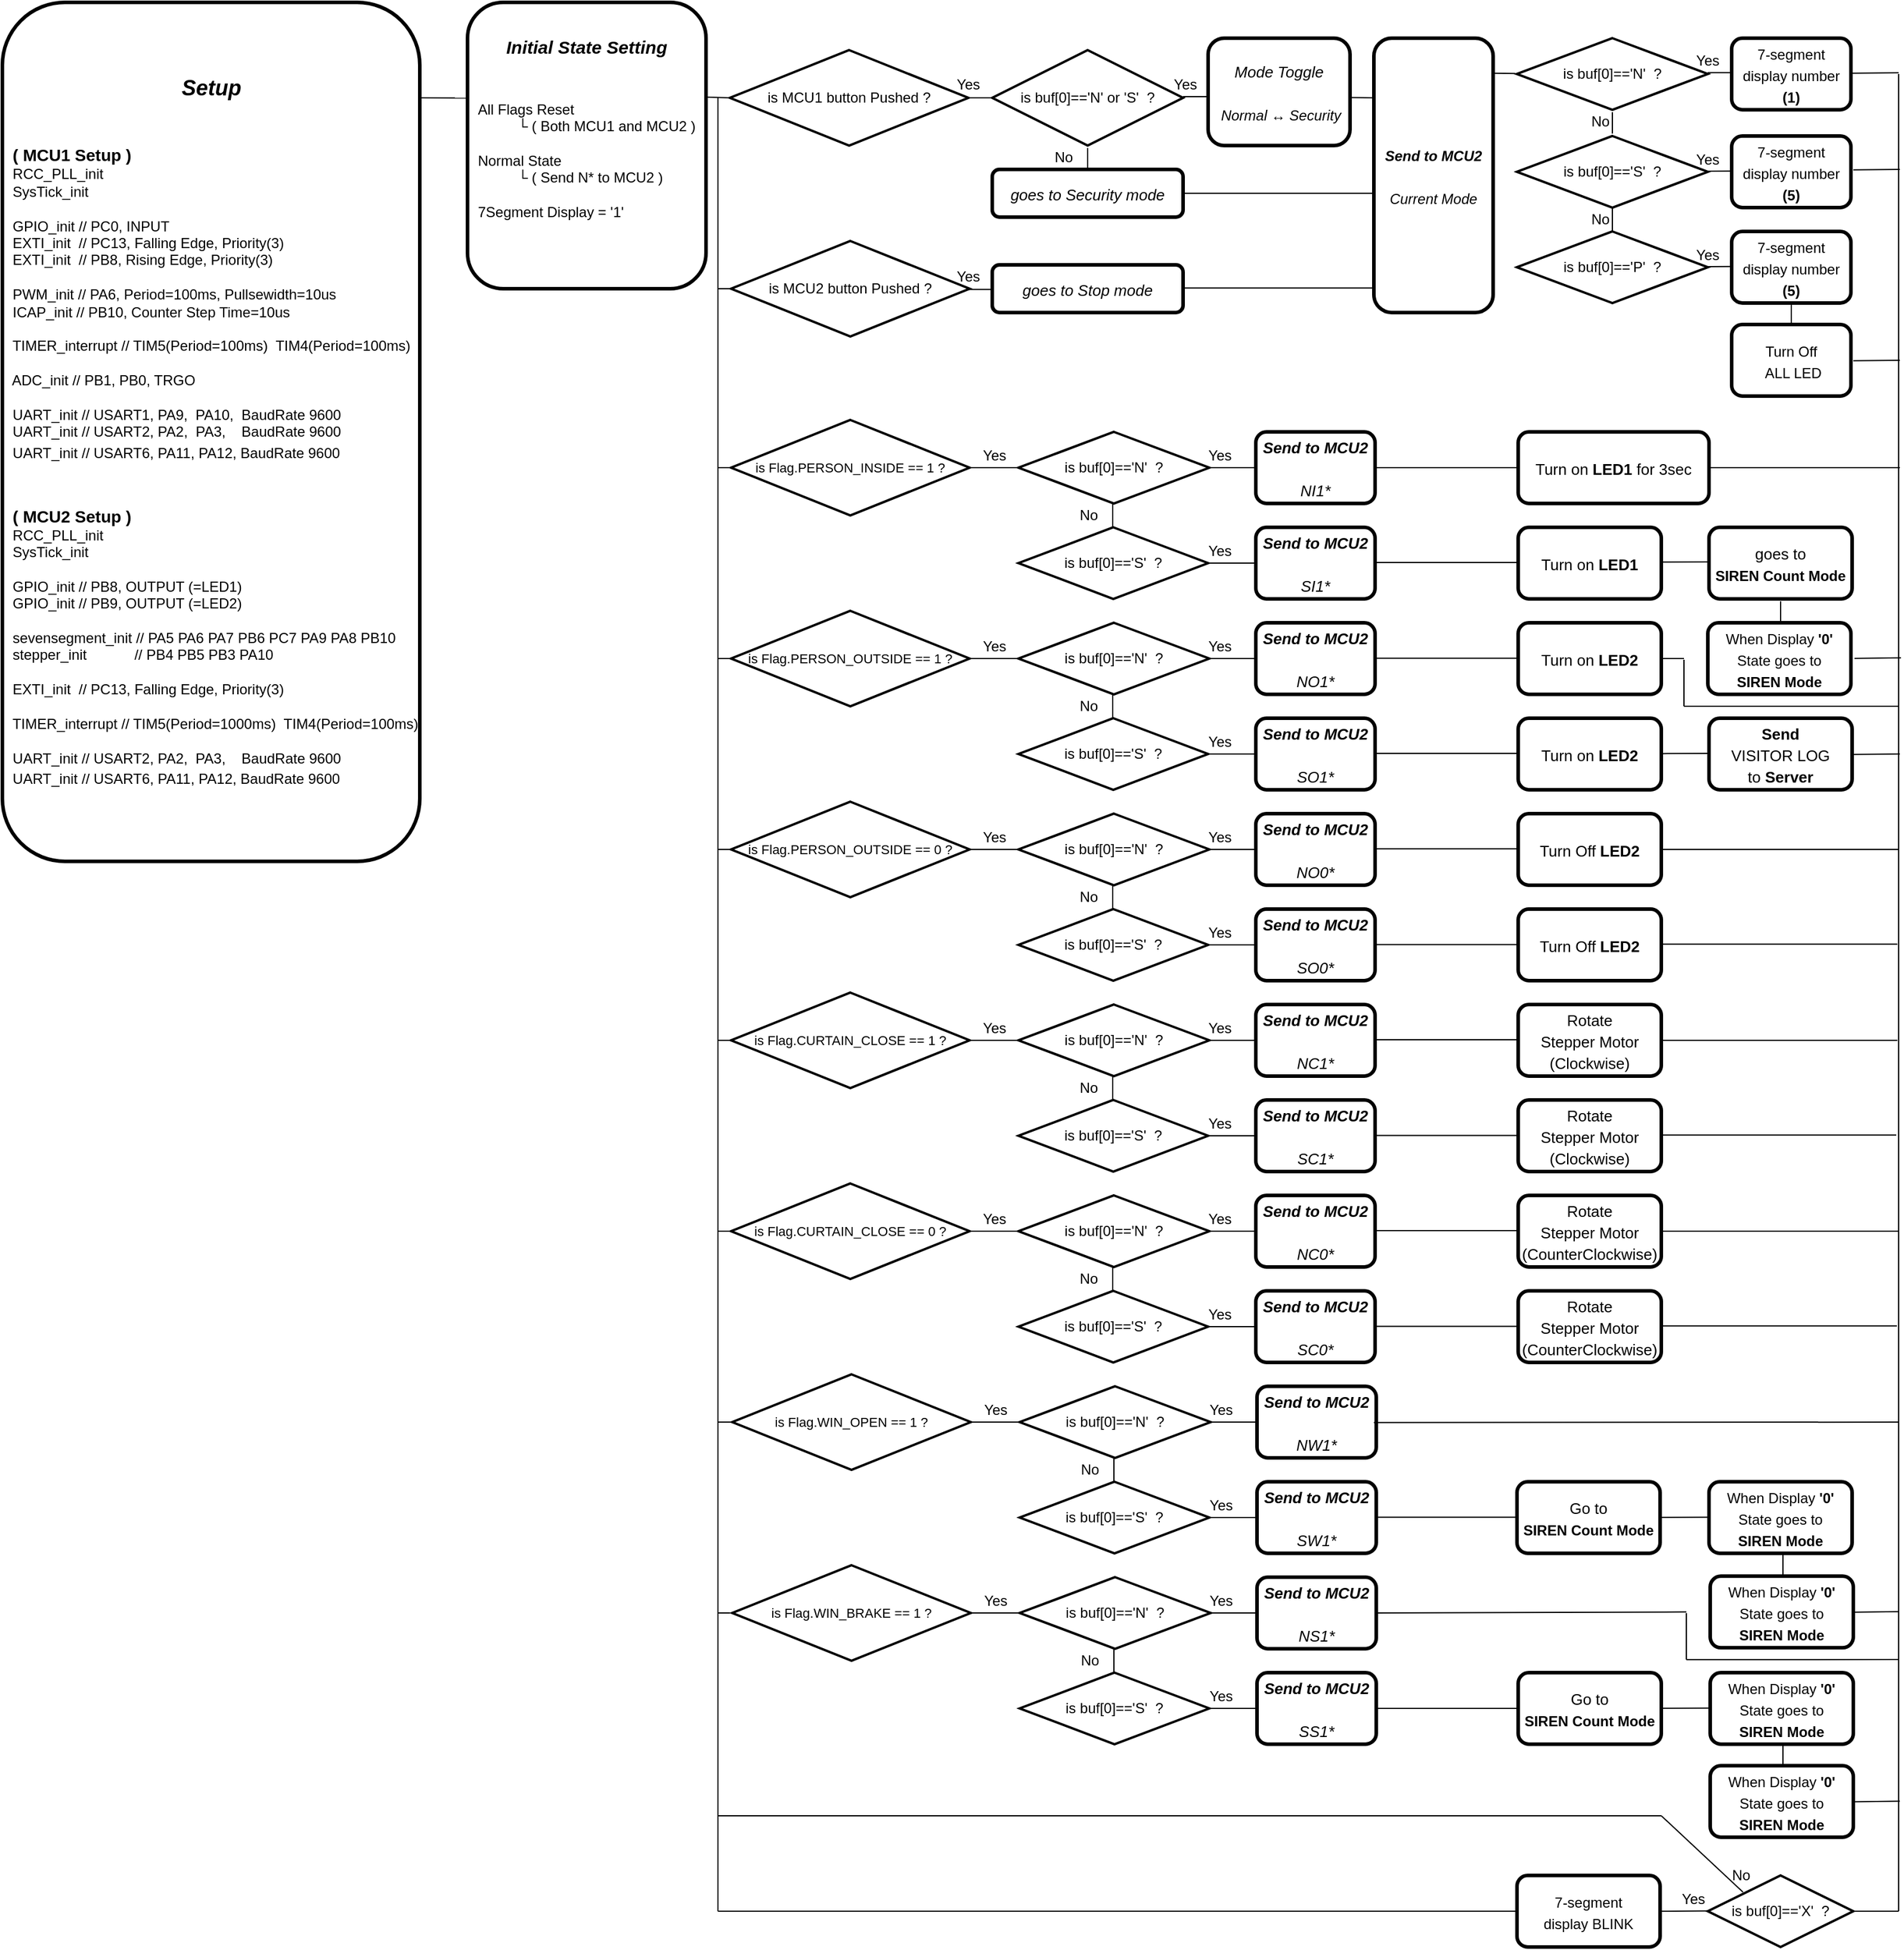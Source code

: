 <mxfile version="15.2.7" type="device"><diagram id="W0j-wVub7BevKi_JYIw6" name="페이지-1"><mxGraphModel dx="2126" dy="2423" grid="0" gridSize="10" guides="1" tooltips="1" connect="1" arrows="1" fold="1" page="1" pageScale="1" pageWidth="827" pageHeight="1169" math="0" shadow="0"><root><mxCell id="0"/><mxCell id="1" parent="0"/><mxCell id="pfp5ijlTgk-dWuZeDqmA-1" value="&lt;div style=&quot;text-align: center&quot;&gt;&lt;i&gt;&lt;font style=&quot;font-size: 18px&quot;&gt;Setup&lt;/font&gt;&lt;/i&gt;&lt;/div&gt;&lt;font&gt;&lt;font style=&quot;font-size: 12px&quot;&gt;&lt;br&gt;&lt;br&gt;&amp;nbsp; &lt;/font&gt;&lt;font&gt;&lt;font style=&quot;font-size: 14px&quot;&gt;( MCU1 Setup )&lt;/font&gt;&lt;br&gt;&lt;div style=&quot;font-size: 12px ; font-weight: normal&quot;&gt;&amp;nbsp; RCC_PLL_init&lt;br&gt;&lt;/div&gt;&lt;/font&gt;&lt;font style=&quot;font-size: 12px ; font-weight: normal&quot;&gt;&lt;div&gt;&amp;nbsp; SysTick_init&lt;/div&gt;&lt;div&gt;&amp;nbsp;&amp;nbsp;&lt;/div&gt;&lt;div&gt;&amp;nbsp; GPIO_init&lt;span&gt;&#9;&lt;span&gt;&#9;&lt;/span&gt;&lt;/span&gt;// PC0, INPUT&lt;/div&gt;&lt;div&gt;&lt;div&gt;&amp;nbsp; EXTI_init&lt;span&gt;&amp;nbsp;&amp;nbsp;&lt;span&gt;&lt;/span&gt;&lt;/span&gt;// PC13, Falling Edge, Priority(3)&lt;/div&gt;&lt;div&gt;&lt;div&gt;&amp;nbsp; EXTI_init&lt;span&gt;&amp;nbsp;&amp;nbsp;&lt;span&gt;&lt;/span&gt;&lt;/span&gt;// PB8, Rising&amp;nbsp;&lt;span&gt;Edge,&amp;nbsp;&lt;/span&gt;&lt;span&gt;Priority(3)&lt;/span&gt;&lt;/div&gt;&lt;/div&gt;&lt;div&gt;&lt;br&gt;&lt;/div&gt;&lt;div&gt;&amp;nbsp; PWM_init&lt;span&gt;&#9;&lt;span&gt;&#9;&lt;/span&gt;&lt;/span&gt;// PA6, Period=100ms, Pullsewidth=10us&lt;/div&gt;&lt;/div&gt;&lt;div&gt;&lt;div&gt;&amp;nbsp; ICAP_init // PB10, Counter Step Time=10us&lt;/div&gt;&lt;div&gt;&lt;span&gt;&lt;br&gt;&lt;/span&gt;&lt;/div&gt;&lt;div&gt;&lt;span&gt;&amp;nbsp; TIMER_interrupt // TIM5(Period=100ms)&amp;nbsp; TIM4(Period=100ms)&lt;/span&gt;&lt;br&gt;&lt;/div&gt;&lt;/div&gt;&lt;div&gt;&lt;span&gt;&lt;br&gt;&lt;/span&gt;&lt;/div&gt;&lt;div&gt;&lt;span&gt;&amp;nbsp; ADC_init // PB1, PB0, TRGO&lt;/span&gt;&lt;/div&gt;&lt;div&gt;&lt;span&gt;&lt;br&gt;&lt;/span&gt;&lt;/div&gt;&lt;div&gt;&amp;nbsp; UART_init // USART1, PA9,&amp;nbsp; PA10,&amp;nbsp; BaudRate 9600&lt;span&gt;&lt;br&gt;&lt;/span&gt;&lt;/div&gt;&lt;div&gt;&amp;nbsp; UART_init&lt;span&gt;&#9;&lt;/span&gt;// USART2, PA2,&amp;nbsp; PA3,&amp;nbsp; &amp;nbsp; BaudRate 9600&lt;br&gt;&lt;/div&gt;&lt;div&gt;&lt;/div&gt;&lt;/font&gt;&lt;/font&gt;&lt;span style=&quot;font-size: 12px ; font-weight: 400&quot;&gt;&amp;nbsp; UART_init&lt;/span&gt;&lt;span style=&quot;font-size: 12px ; font-weight: 400&quot;&gt;&amp;nbsp;&lt;/span&gt;&lt;span style=&quot;font-size: 12px ; font-weight: 400&quot;&gt;// USART6, PA11, PA12, BaudRate 9600&lt;br&gt;&lt;br&gt;&lt;br&gt;&lt;/span&gt;&lt;span style=&quot;font-size: 12px&quot;&gt;&amp;nbsp; &lt;/span&gt;&lt;font style=&quot;font-size: 14px&quot;&gt;( MCU2 Setup )&lt;/font&gt;&lt;br&gt;&lt;font style=&quot;font-size: 12px&quot;&gt;&lt;div style=&quot;font-weight: normal&quot;&gt;&amp;nbsp; RCC_PLL_init&lt;br&gt;&lt;/div&gt;&lt;font style=&quot;font-weight: normal&quot;&gt;&lt;div&gt;&amp;nbsp; SysTick_init&lt;/div&gt;&lt;div&gt;&amp;nbsp;&amp;nbsp;&lt;/div&gt;&lt;div&gt;&amp;nbsp; GPIO_init // PB8, OUTPUT (=LED1)&lt;/div&gt;&lt;div&gt;&amp;nbsp; GPIO_init // PB9, OUTPUT (=LED2)&lt;/div&gt;&lt;div&gt;&lt;br&gt;&lt;/div&gt;&lt;div&gt;&amp;nbsp; sevensegment_init // PA5 PA6 PA7 PB6 PC7 PA9 PA8 PB10&lt;/div&gt;&lt;div&gt;&lt;div&gt;&amp;nbsp; stepper_init&amp;nbsp; &amp;nbsp; &amp;nbsp; &amp;nbsp; &amp;nbsp; &amp;nbsp; // PB4 PB5 PB3 PA10&lt;/div&gt;&lt;div&gt;&amp;nbsp;&amp;nbsp;&lt;/div&gt;&lt;div&gt;&amp;nbsp; EXTI_init&amp;nbsp;&amp;nbsp;// PC13, Falling Edge, Priority(3)&lt;/div&gt;&lt;div&gt;&amp;nbsp;&amp;nbsp;&lt;/div&gt;&lt;/div&gt;&lt;div&gt;&lt;div&gt;&amp;nbsp; TIMER_interrupt // TIM5(Period=1000ms)&amp;nbsp; TIM4(Period=100ms)&lt;br&gt;&lt;/div&gt;&lt;/div&gt;&lt;div&gt;&lt;br&gt;&lt;/div&gt;&lt;div&gt;&amp;nbsp; UART_init&amp;nbsp;// USART2, PA2,&amp;nbsp; PA3,&amp;nbsp; &amp;nbsp; BaudRate 9600&lt;br&gt;&lt;/div&gt;&lt;div&gt;&lt;/div&gt;&lt;/font&gt;&lt;/font&gt;&lt;span style=&quot;font-size: 12px ; font-weight: 400&quot;&gt;&amp;nbsp; UART_init&lt;/span&gt;&lt;span style=&quot;font-size: 12px ; font-weight: 400&quot;&gt;&amp;nbsp;&lt;/span&gt;&lt;span style=&quot;font-size: 12px ; font-weight: 400&quot;&gt;// USART6, PA11, PA12, BaudRate 9600&lt;/span&gt;&lt;span style=&quot;font-size: 12px ; font-weight: 400&quot;&gt;&lt;br&gt;&lt;/span&gt;" style="rounded=1;whiteSpace=wrap;html=1;fontSize=15;glass=0;strokeWidth=3;shadow=0;align=left;fontStyle=1" parent="1" vertex="1"><mxGeometry x="10" y="-1160" width="350" height="720" as="geometry"/></mxCell><mxCell id="xBAdtwhhmS7-NVlB1Ddb-19" value="" style="endArrow=none;html=1;" edge="1" parent="1"><mxGeometry width="50" height="50" relative="1" as="geometry"><mxPoint x="360" y="-1080" as="sourcePoint"/><mxPoint x="400" y="-1079.86" as="targetPoint"/></mxGeometry></mxCell><mxCell id="xBAdtwhhmS7-NVlB1Ddb-20" value="&lt;div&gt;&lt;i&gt;Initial State Setting&lt;/i&gt;&lt;/div&gt;&lt;font style=&quot;text-align: left ; font-weight: normal ; font-size: 12px&quot;&gt;&lt;br&gt;&lt;br&gt;&lt;div style=&quot;text-align: justify&quot;&gt;All Flags Reset&lt;/div&gt;&lt;div style=&quot;text-align: justify&quot;&gt;&amp;nbsp; &amp;nbsp; &amp;nbsp; &amp;nbsp; &amp;nbsp; └ ( Both MCU1 and MCU2 )&lt;/div&gt;&lt;div style=&quot;text-align: justify&quot;&gt;&lt;br&gt;&lt;/div&gt;&lt;div style=&quot;text-align: justify&quot;&gt;Normal State&lt;/div&gt;&lt;div style=&quot;text-align: justify&quot;&gt;&amp;nbsp; &amp;nbsp; &amp;nbsp; &amp;nbsp; &amp;nbsp; └ ( Send N* to MCU2 )&lt;/div&gt;&lt;div style=&quot;text-align: justify&quot;&gt;&lt;br&gt;&lt;/div&gt;&lt;div style=&quot;text-align: justify&quot;&gt;7Segment Display = '1'&lt;/div&gt;&lt;div style=&quot;text-align: justify&quot;&gt;&lt;br&gt;&lt;/div&gt;&lt;div style=&quot;text-align: justify&quot;&gt;&lt;br&gt;&lt;/div&gt;&lt;/font&gt;" style="rounded=1;whiteSpace=wrap;html=1;fontSize=15;glass=0;strokeWidth=3;shadow=0;align=center;fontStyle=1" vertex="1" parent="1"><mxGeometry x="400" y="-1160" width="200" height="240" as="geometry"/></mxCell><mxCell id="xBAdtwhhmS7-NVlB1Ddb-24" value="is MCU1 button Pushed ?" style="rhombus;whiteSpace=wrap;html=1;strokeWidth=2;" vertex="1" parent="1"><mxGeometry x="620" y="-1120" width="200" height="80" as="geometry"/></mxCell><mxCell id="xBAdtwhhmS7-NVlB1Ddb-28" value="Yes" style="text;html=1;strokeColor=none;fillColor=none;align=center;verticalAlign=middle;whiteSpace=wrap;rounded=0;" vertex="1" parent="1"><mxGeometry x="800" y="-1100.57" width="40" height="20" as="geometry"/></mxCell><mxCell id="xBAdtwhhmS7-NVlB1Ddb-30" value="&lt;div&gt;&lt;i&gt;&lt;font style=&quot;font-size: 13px ; font-weight: normal&quot;&gt;Mode Toggle&lt;/font&gt;&lt;/i&gt;&lt;/div&gt;&lt;div&gt;&lt;i style=&quot;font-size: 12px ; font-weight: normal&quot;&gt;&lt;br&gt;&lt;/i&gt;&lt;/div&gt;&lt;div style=&quot;text-align: justify&quot;&gt;&lt;span style=&quot;font-weight: normal&quot;&gt;&lt;i style=&quot;font-size: 12px&quot;&gt;&amp;nbsp;Normal&amp;nbsp;&lt;/i&gt;&lt;i style=&quot;font-size: 12px&quot;&gt;↔ Security&lt;/i&gt;&lt;/span&gt;&lt;/div&gt;" style="rounded=1;whiteSpace=wrap;html=1;fontSize=15;glass=0;strokeWidth=3;shadow=0;align=center;fontStyle=1" vertex="1" parent="1"><mxGeometry x="1021" y="-1130" width="119" height="90" as="geometry"/></mxCell><mxCell id="xBAdtwhhmS7-NVlB1Ddb-31" value="is buf[0]=='N' or 'S'&amp;nbsp; ?" style="rhombus;whiteSpace=wrap;html=1;perimeterSpacing=2;strokeWidth=2;" vertex="1" parent="1"><mxGeometry x="840" y="-1120" width="160" height="80" as="geometry"/></mxCell><mxCell id="xBAdtwhhmS7-NVlB1Ddb-32" value="" style="endArrow=none;html=1;" edge="1" parent="1"><mxGeometry width="50" height="50" relative="1" as="geometry"><mxPoint x="1000" y="-1080.97" as="sourcePoint"/><mxPoint x="1020" y="-1081" as="targetPoint"/></mxGeometry></mxCell><mxCell id="xBAdtwhhmS7-NVlB1Ddb-33" value="Yes" style="text;html=1;strokeColor=none;fillColor=none;align=center;verticalAlign=middle;whiteSpace=wrap;rounded=0;" vertex="1" parent="1"><mxGeometry x="982" y="-1100.57" width="40" height="20" as="geometry"/></mxCell><mxCell id="xBAdtwhhmS7-NVlB1Ddb-34" value="" style="endArrow=none;html=1;exitX=0.5;exitY=0;exitDx=0;exitDy=0;entryX=0.5;entryY=1;entryDx=0;entryDy=0;" edge="1" parent="1" source="xBAdtwhhmS7-NVlB1Ddb-36" target="xBAdtwhhmS7-NVlB1Ddb-31"><mxGeometry width="50" height="50" relative="1" as="geometry"><mxPoint x="930.0" y="-1025" as="sourcePoint"/><mxPoint x="940" y="-1040" as="targetPoint"/></mxGeometry></mxCell><mxCell id="xBAdtwhhmS7-NVlB1Ddb-36" value="&lt;div&gt;&lt;span style=&quot;font-size: 13px ; font-weight: normal&quot;&gt;&lt;i&gt;goes to Security mode&lt;/i&gt;&lt;/span&gt;&lt;/div&gt;" style="rounded=1;whiteSpace=wrap;html=1;fontSize=15;glass=0;strokeWidth=3;shadow=0;align=center;fontStyle=1" vertex="1" parent="1"><mxGeometry x="840" y="-1020" width="160" height="40" as="geometry"/></mxCell><mxCell id="xBAdtwhhmS7-NVlB1Ddb-42" value="&lt;font style=&quot;font-size: 11px&quot;&gt;is Flag.PERSON_INSIDE == 1 ?&lt;/font&gt;" style="rhombus;whiteSpace=wrap;html=1;strokeWidth=2;" vertex="1" parent="1"><mxGeometry x="621" y="-810" width="200" height="80" as="geometry"/></mxCell><mxCell id="xBAdtwhhmS7-NVlB1Ddb-50" value="" style="endArrow=none;html=1;" edge="1" parent="1"><mxGeometry width="50" height="50" relative="1" as="geometry"><mxPoint x="822" y="-770" as="sourcePoint"/><mxPoint x="862" y="-770" as="targetPoint"/></mxGeometry></mxCell><mxCell id="xBAdtwhhmS7-NVlB1Ddb-51" value="Yes" style="text;html=1;strokeColor=none;fillColor=none;align=center;verticalAlign=middle;whiteSpace=wrap;rounded=0;" vertex="1" parent="1"><mxGeometry x="822" y="-790" width="40" height="20" as="geometry"/></mxCell><mxCell id="xBAdtwhhmS7-NVlB1Ddb-53" value="" style="endArrow=none;html=1;exitX=1;exitY=0.5;exitDx=0;exitDy=0;" edge="1" parent="1" source="xBAdtwhhmS7-NVlB1Ddb-36"><mxGeometry width="50" height="50" relative="1" as="geometry"><mxPoint x="1070" y="-1000" as="sourcePoint"/><mxPoint x="1160" y="-1000" as="targetPoint"/></mxGeometry></mxCell><mxCell id="xBAdtwhhmS7-NVlB1Ddb-54" value="" style="endArrow=none;html=1;" edge="1" parent="1"><mxGeometry width="50" height="50" relative="1" as="geometry"><mxPoint x="1140" y="-1080.24" as="sourcePoint"/><mxPoint x="1160" y="-1080" as="targetPoint"/></mxGeometry></mxCell><mxCell id="xBAdtwhhmS7-NVlB1Ddb-56" value="&lt;span style=&quot;font-size: 12px&quot;&gt;&lt;i&gt;Send to MCU2&lt;br&gt;&lt;span style=&quot;font-weight: 400&quot;&gt;&lt;br&gt;Current Mode&lt;/span&gt;&lt;br&gt;&lt;/i&gt;&lt;/span&gt;" style="rounded=1;whiteSpace=wrap;html=1;fontSize=15;glass=0;strokeWidth=3;shadow=0;align=center;fontStyle=1" vertex="1" parent="1"><mxGeometry x="1160" y="-1130" width="100" height="230" as="geometry"/></mxCell><mxCell id="xBAdtwhhmS7-NVlB1Ddb-59" value="is buf[0]=='N'&amp;nbsp; ?" style="rhombus;whiteSpace=wrap;html=1;perimeterSpacing=2;strokeWidth=2;" vertex="1" parent="1"><mxGeometry x="862" y="-800" width="160" height="60" as="geometry"/></mxCell><mxCell id="xBAdtwhhmS7-NVlB1Ddb-60" value="" style="endArrow=none;html=1;exitX=0.5;exitY=0;exitDx=0;exitDy=0;" edge="1" parent="1"><mxGeometry width="50" height="50" relative="1" as="geometry"><mxPoint x="941" y="-720" as="sourcePoint"/><mxPoint x="941" y="-740" as="targetPoint"/></mxGeometry></mxCell><mxCell id="xBAdtwhhmS7-NVlB1Ddb-61" value="No" style="text;html=1;strokeColor=none;fillColor=none;align=center;verticalAlign=middle;whiteSpace=wrap;rounded=0;" vertex="1" parent="1"><mxGeometry x="901" y="-740" width="40" height="20" as="geometry"/></mxCell><mxCell id="xBAdtwhhmS7-NVlB1Ddb-62" value="is buf[0]=='S'&amp;nbsp; ?" style="rhombus;whiteSpace=wrap;html=1;perimeterSpacing=2;strokeWidth=2;" vertex="1" parent="1"><mxGeometry x="862" y="-720" width="159" height="60" as="geometry"/></mxCell><mxCell id="xBAdtwhhmS7-NVlB1Ddb-63" value="" style="endArrow=none;html=1;" edge="1" parent="1"><mxGeometry width="50" height="50" relative="1" as="geometry"><mxPoint x="1022" y="-770" as="sourcePoint"/><mxPoint x="1062" y="-770" as="targetPoint"/></mxGeometry></mxCell><mxCell id="xBAdtwhhmS7-NVlB1Ddb-64" value="&lt;span style=&quot;font-size: 13px&quot;&gt;&lt;i&gt;Send to MCU2&lt;br&gt;&lt;br&gt;&lt;span style=&quot;font-weight: normal&quot;&gt;NI1*&lt;/span&gt;&lt;br&gt;&lt;/i&gt;&lt;/span&gt;" style="rounded=1;whiteSpace=wrap;html=1;fontSize=15;glass=0;strokeWidth=3;shadow=0;align=center;fontStyle=1" vertex="1" parent="1"><mxGeometry x="1061" y="-800" width="100" height="60" as="geometry"/></mxCell><mxCell id="xBAdtwhhmS7-NVlB1Ddb-66" value="Yes" style="text;html=1;strokeColor=none;fillColor=none;align=center;verticalAlign=middle;whiteSpace=wrap;rounded=0;" vertex="1" parent="1"><mxGeometry x="1011" y="-790" width="40" height="20" as="geometry"/></mxCell><mxCell id="xBAdtwhhmS7-NVlB1Ddb-67" value="" style="endArrow=none;html=1;" edge="1" parent="1"><mxGeometry width="50" height="50" relative="1" as="geometry"><mxPoint x="1022" y="-690" as="sourcePoint"/><mxPoint x="1062" y="-690" as="targetPoint"/></mxGeometry></mxCell><mxCell id="xBAdtwhhmS7-NVlB1Ddb-68" value="&lt;span style=&quot;font-size: 13px&quot;&gt;&lt;i&gt;Send to MCU2&lt;br&gt;&lt;br&gt;&lt;span style=&quot;font-weight: normal&quot;&gt;SI1*&lt;/span&gt;&lt;br&gt;&lt;/i&gt;&lt;/span&gt;" style="rounded=1;whiteSpace=wrap;html=1;fontSize=15;glass=0;strokeWidth=3;shadow=0;align=center;fontStyle=1" vertex="1" parent="1"><mxGeometry x="1061" y="-720" width="100" height="60" as="geometry"/></mxCell><mxCell id="xBAdtwhhmS7-NVlB1Ddb-70" value="Yes" style="text;html=1;strokeColor=none;fillColor=none;align=center;verticalAlign=middle;whiteSpace=wrap;rounded=0;" vertex="1" parent="1"><mxGeometry x="1011" y="-710" width="40" height="20" as="geometry"/></mxCell><mxCell id="xBAdtwhhmS7-NVlB1Ddb-73" value="&lt;font style=&quot;font-size: 11px&quot;&gt;is Flag.PERSON_OUTSIDE == 1 ?&lt;/font&gt;" style="rhombus;whiteSpace=wrap;html=1;strokeWidth=2;" vertex="1" parent="1"><mxGeometry x="621" y="-650" width="200" height="80" as="geometry"/></mxCell><mxCell id="xBAdtwhhmS7-NVlB1Ddb-74" value="" style="endArrow=none;html=1;" edge="1" parent="1"><mxGeometry width="50" height="50" relative="1" as="geometry"><mxPoint x="822" y="-610" as="sourcePoint"/><mxPoint x="862" y="-610" as="targetPoint"/></mxGeometry></mxCell><mxCell id="xBAdtwhhmS7-NVlB1Ddb-75" value="Yes" style="text;html=1;strokeColor=none;fillColor=none;align=center;verticalAlign=middle;whiteSpace=wrap;rounded=0;" vertex="1" parent="1"><mxGeometry x="822" y="-630" width="40" height="20" as="geometry"/></mxCell><mxCell id="xBAdtwhhmS7-NVlB1Ddb-76" value="is buf[0]=='N'&amp;nbsp; ?" style="rhombus;whiteSpace=wrap;html=1;perimeterSpacing=2;strokeWidth=2;" vertex="1" parent="1"><mxGeometry x="862" y="-640" width="160" height="60" as="geometry"/></mxCell><mxCell id="xBAdtwhhmS7-NVlB1Ddb-77" value="" style="endArrow=none;html=1;exitX=0.5;exitY=0;exitDx=0;exitDy=0;" edge="1" parent="1"><mxGeometry width="50" height="50" relative="1" as="geometry"><mxPoint x="941.0" y="-560" as="sourcePoint"/><mxPoint x="941.0" y="-580" as="targetPoint"/></mxGeometry></mxCell><mxCell id="xBAdtwhhmS7-NVlB1Ddb-78" value="No" style="text;html=1;strokeColor=none;fillColor=none;align=center;verticalAlign=middle;whiteSpace=wrap;rounded=0;" vertex="1" parent="1"><mxGeometry x="901" y="-580" width="40" height="20" as="geometry"/></mxCell><mxCell id="xBAdtwhhmS7-NVlB1Ddb-79" value="is buf[0]=='S'&amp;nbsp; ?" style="rhombus;whiteSpace=wrap;html=1;perimeterSpacing=2;strokeWidth=2;" vertex="1" parent="1"><mxGeometry x="862" y="-560" width="159" height="60" as="geometry"/></mxCell><mxCell id="xBAdtwhhmS7-NVlB1Ddb-80" value="" style="endArrow=none;html=1;" edge="1" parent="1"><mxGeometry width="50" height="50" relative="1" as="geometry"><mxPoint x="1022" y="-610" as="sourcePoint"/><mxPoint x="1062" y="-610" as="targetPoint"/></mxGeometry></mxCell><mxCell id="xBAdtwhhmS7-NVlB1Ddb-81" value="&lt;span style=&quot;font-size: 13px&quot;&gt;&lt;i&gt;Send to MCU2&lt;br&gt;&lt;br&gt;&lt;span style=&quot;font-weight: normal&quot;&gt;NO1*&lt;/span&gt;&lt;br&gt;&lt;/i&gt;&lt;/span&gt;" style="rounded=1;whiteSpace=wrap;html=1;fontSize=15;glass=0;strokeWidth=3;shadow=0;align=center;fontStyle=1" vertex="1" parent="1"><mxGeometry x="1061" y="-640" width="100" height="60" as="geometry"/></mxCell><mxCell id="xBAdtwhhmS7-NVlB1Ddb-83" value="Yes" style="text;html=1;strokeColor=none;fillColor=none;align=center;verticalAlign=middle;whiteSpace=wrap;rounded=0;" vertex="1" parent="1"><mxGeometry x="1011" y="-630" width="40" height="20" as="geometry"/></mxCell><mxCell id="xBAdtwhhmS7-NVlB1Ddb-84" value="" style="endArrow=none;html=1;" edge="1" parent="1"><mxGeometry width="50" height="50" relative="1" as="geometry"><mxPoint x="1022" y="-530" as="sourcePoint"/><mxPoint x="1062" y="-530" as="targetPoint"/></mxGeometry></mxCell><mxCell id="xBAdtwhhmS7-NVlB1Ddb-85" value="&lt;span style=&quot;font-size: 13px&quot;&gt;&lt;i&gt;Send to MCU2&lt;br&gt;&lt;br&gt;&lt;span style=&quot;font-weight: normal&quot;&gt;SO1*&lt;/span&gt;&lt;br&gt;&lt;/i&gt;&lt;/span&gt;" style="rounded=1;whiteSpace=wrap;html=1;fontSize=15;glass=0;strokeWidth=3;shadow=0;align=center;fontStyle=1" vertex="1" parent="1"><mxGeometry x="1061" y="-560" width="100" height="60" as="geometry"/></mxCell><mxCell id="xBAdtwhhmS7-NVlB1Ddb-87" value="Yes" style="text;html=1;strokeColor=none;fillColor=none;align=center;verticalAlign=middle;whiteSpace=wrap;rounded=0;" vertex="1" parent="1"><mxGeometry x="1011" y="-550" width="40" height="20" as="geometry"/></mxCell><mxCell id="xBAdtwhhmS7-NVlB1Ddb-92" value="&lt;font style=&quot;font-size: 11px&quot;&gt;is Flag.PERSON_OUTSIDE == 0 ?&lt;/font&gt;" style="rhombus;whiteSpace=wrap;html=1;strokeWidth=2;" vertex="1" parent="1"><mxGeometry x="621" y="-490" width="200" height="80" as="geometry"/></mxCell><mxCell id="xBAdtwhhmS7-NVlB1Ddb-93" value="" style="endArrow=none;html=1;" edge="1" parent="1"><mxGeometry width="50" height="50" relative="1" as="geometry"><mxPoint x="822" y="-450.0" as="sourcePoint"/><mxPoint x="862" y="-450.0" as="targetPoint"/></mxGeometry></mxCell><mxCell id="xBAdtwhhmS7-NVlB1Ddb-94" value="Yes" style="text;html=1;strokeColor=none;fillColor=none;align=center;verticalAlign=middle;whiteSpace=wrap;rounded=0;" vertex="1" parent="1"><mxGeometry x="822" y="-470" width="40" height="20" as="geometry"/></mxCell><mxCell id="xBAdtwhhmS7-NVlB1Ddb-95" value="is buf[0]=='N'&amp;nbsp; ?" style="rhombus;whiteSpace=wrap;html=1;perimeterSpacing=2;strokeWidth=2;" vertex="1" parent="1"><mxGeometry x="862" y="-480" width="160" height="60" as="geometry"/></mxCell><mxCell id="xBAdtwhhmS7-NVlB1Ddb-96" value="" style="endArrow=none;html=1;exitX=0.5;exitY=0;exitDx=0;exitDy=0;" edge="1" parent="1"><mxGeometry width="50" height="50" relative="1" as="geometry"><mxPoint x="941.0" y="-400.0" as="sourcePoint"/><mxPoint x="941.0" y="-420.0" as="targetPoint"/></mxGeometry></mxCell><mxCell id="xBAdtwhhmS7-NVlB1Ddb-97" value="No" style="text;html=1;strokeColor=none;fillColor=none;align=center;verticalAlign=middle;whiteSpace=wrap;rounded=0;" vertex="1" parent="1"><mxGeometry x="901" y="-420" width="40" height="20" as="geometry"/></mxCell><mxCell id="xBAdtwhhmS7-NVlB1Ddb-98" value="is buf[0]=='S'&amp;nbsp; ?" style="rhombus;whiteSpace=wrap;html=1;perimeterSpacing=2;strokeWidth=2;" vertex="1" parent="1"><mxGeometry x="862" y="-400" width="159" height="60" as="geometry"/></mxCell><mxCell id="xBAdtwhhmS7-NVlB1Ddb-99" value="" style="endArrow=none;html=1;" edge="1" parent="1"><mxGeometry width="50" height="50" relative="1" as="geometry"><mxPoint x="1022" y="-450.0" as="sourcePoint"/><mxPoint x="1062" y="-450.0" as="targetPoint"/></mxGeometry></mxCell><mxCell id="xBAdtwhhmS7-NVlB1Ddb-100" value="&lt;span style=&quot;font-size: 13px&quot;&gt;&lt;i&gt;Send to MCU2&lt;br&gt;&lt;br&gt;&lt;span style=&quot;font-weight: normal&quot;&gt;NO0*&lt;/span&gt;&lt;br&gt;&lt;/i&gt;&lt;/span&gt;" style="rounded=1;whiteSpace=wrap;html=1;fontSize=15;glass=0;strokeWidth=3;shadow=0;align=center;fontStyle=1" vertex="1" parent="1"><mxGeometry x="1061" y="-480" width="100" height="60" as="geometry"/></mxCell><mxCell id="xBAdtwhhmS7-NVlB1Ddb-102" value="Yes" style="text;html=1;strokeColor=none;fillColor=none;align=center;verticalAlign=middle;whiteSpace=wrap;rounded=0;" vertex="1" parent="1"><mxGeometry x="1011" y="-470" width="40" height="20" as="geometry"/></mxCell><mxCell id="xBAdtwhhmS7-NVlB1Ddb-103" value="" style="endArrow=none;html=1;" edge="1" parent="1"><mxGeometry width="50" height="50" relative="1" as="geometry"><mxPoint x="1022" y="-370.0" as="sourcePoint"/><mxPoint x="1062" y="-370.0" as="targetPoint"/></mxGeometry></mxCell><mxCell id="xBAdtwhhmS7-NVlB1Ddb-104" value="&lt;span style=&quot;font-size: 13px&quot;&gt;&lt;i&gt;Send to MCU2&lt;br&gt;&lt;br&gt;&lt;span style=&quot;font-weight: normal&quot;&gt;SO0*&lt;/span&gt;&lt;br&gt;&lt;/i&gt;&lt;/span&gt;" style="rounded=1;whiteSpace=wrap;html=1;fontSize=15;glass=0;strokeWidth=3;shadow=0;align=center;fontStyle=1" vertex="1" parent="1"><mxGeometry x="1061" y="-400" width="100" height="60" as="geometry"/></mxCell><mxCell id="xBAdtwhhmS7-NVlB1Ddb-106" value="Yes" style="text;html=1;strokeColor=none;fillColor=none;align=center;verticalAlign=middle;whiteSpace=wrap;rounded=0;" vertex="1" parent="1"><mxGeometry x="1011" y="-390" width="40" height="20" as="geometry"/></mxCell><mxCell id="xBAdtwhhmS7-NVlB1Ddb-109" value="&lt;font style=&quot;font-size: 11px&quot;&gt;is Flag.CURTAIN_CLOSE == 1 ?&lt;/font&gt;" style="rhombus;whiteSpace=wrap;html=1;strokeWidth=2;" vertex="1" parent="1"><mxGeometry x="621" y="-330" width="200" height="80" as="geometry"/></mxCell><mxCell id="xBAdtwhhmS7-NVlB1Ddb-110" value="" style="endArrow=none;html=1;" edge="1" parent="1"><mxGeometry width="50" height="50" relative="1" as="geometry"><mxPoint x="822" y="-290.0" as="sourcePoint"/><mxPoint x="862" y="-290.0" as="targetPoint"/></mxGeometry></mxCell><mxCell id="xBAdtwhhmS7-NVlB1Ddb-111" value="Yes" style="text;html=1;strokeColor=none;fillColor=none;align=center;verticalAlign=middle;whiteSpace=wrap;rounded=0;" vertex="1" parent="1"><mxGeometry x="822" y="-310" width="40" height="20" as="geometry"/></mxCell><mxCell id="xBAdtwhhmS7-NVlB1Ddb-112" value="is buf[0]=='N'&amp;nbsp; ?" style="rhombus;whiteSpace=wrap;html=1;perimeterSpacing=2;strokeWidth=2;" vertex="1" parent="1"><mxGeometry x="862" y="-320" width="160" height="60" as="geometry"/></mxCell><mxCell id="xBAdtwhhmS7-NVlB1Ddb-113" value="" style="endArrow=none;html=1;exitX=0.5;exitY=0;exitDx=0;exitDy=0;" edge="1" parent="1"><mxGeometry width="50" height="50" relative="1" as="geometry"><mxPoint x="941.0" y="-240" as="sourcePoint"/><mxPoint x="941.0" y="-260" as="targetPoint"/></mxGeometry></mxCell><mxCell id="xBAdtwhhmS7-NVlB1Ddb-114" value="No" style="text;html=1;strokeColor=none;fillColor=none;align=center;verticalAlign=middle;whiteSpace=wrap;rounded=0;" vertex="1" parent="1"><mxGeometry x="901" y="-260" width="40" height="20" as="geometry"/></mxCell><mxCell id="xBAdtwhhmS7-NVlB1Ddb-115" value="is buf[0]=='S'&amp;nbsp; ?" style="rhombus;whiteSpace=wrap;html=1;perimeterSpacing=2;strokeWidth=2;" vertex="1" parent="1"><mxGeometry x="862" y="-240" width="159" height="60" as="geometry"/></mxCell><mxCell id="xBAdtwhhmS7-NVlB1Ddb-116" value="" style="endArrow=none;html=1;" edge="1" parent="1"><mxGeometry width="50" height="50" relative="1" as="geometry"><mxPoint x="1022" y="-290.0" as="sourcePoint"/><mxPoint x="1062" y="-290.0" as="targetPoint"/></mxGeometry></mxCell><mxCell id="xBAdtwhhmS7-NVlB1Ddb-117" value="&lt;span style=&quot;font-size: 13px&quot;&gt;&lt;i&gt;Send to MCU2&lt;br&gt;&lt;br&gt;&lt;span style=&quot;font-weight: normal&quot;&gt;NC1*&lt;/span&gt;&lt;br&gt;&lt;/i&gt;&lt;/span&gt;" style="rounded=1;whiteSpace=wrap;html=1;fontSize=15;glass=0;strokeWidth=3;shadow=0;align=center;fontStyle=1" vertex="1" parent="1"><mxGeometry x="1061" y="-320" width="100" height="60" as="geometry"/></mxCell><mxCell id="xBAdtwhhmS7-NVlB1Ddb-119" value="Yes" style="text;html=1;strokeColor=none;fillColor=none;align=center;verticalAlign=middle;whiteSpace=wrap;rounded=0;" vertex="1" parent="1"><mxGeometry x="1011" y="-310" width="40" height="20" as="geometry"/></mxCell><mxCell id="xBAdtwhhmS7-NVlB1Ddb-120" value="" style="endArrow=none;html=1;" edge="1" parent="1"><mxGeometry width="50" height="50" relative="1" as="geometry"><mxPoint x="1022" y="-210" as="sourcePoint"/><mxPoint x="1062" y="-210" as="targetPoint"/></mxGeometry></mxCell><mxCell id="xBAdtwhhmS7-NVlB1Ddb-121" value="&lt;span style=&quot;font-size: 13px&quot;&gt;&lt;i&gt;Send to MCU2&lt;br&gt;&lt;br&gt;&lt;span style=&quot;font-weight: normal&quot;&gt;SC1*&lt;/span&gt;&lt;br&gt;&lt;/i&gt;&lt;/span&gt;" style="rounded=1;whiteSpace=wrap;html=1;fontSize=15;glass=0;strokeWidth=3;shadow=0;align=center;fontStyle=1" vertex="1" parent="1"><mxGeometry x="1061" y="-240" width="100" height="60" as="geometry"/></mxCell><mxCell id="xBAdtwhhmS7-NVlB1Ddb-123" value="Yes" style="text;html=1;strokeColor=none;fillColor=none;align=center;verticalAlign=middle;whiteSpace=wrap;rounded=0;" vertex="1" parent="1"><mxGeometry x="1011" y="-230" width="40" height="20" as="geometry"/></mxCell><mxCell id="xBAdtwhhmS7-NVlB1Ddb-126" value="&lt;font style=&quot;font-size: 11px&quot;&gt;is Flag.WIN_OPEN == 1 ?&lt;/font&gt;" style="rhombus;whiteSpace=wrap;html=1;strokeWidth=2;" vertex="1" parent="1"><mxGeometry x="622" y="-10" width="200" height="80" as="geometry"/></mxCell><mxCell id="xBAdtwhhmS7-NVlB1Ddb-127" value="" style="endArrow=none;html=1;" edge="1" parent="1"><mxGeometry width="50" height="50" relative="1" as="geometry"><mxPoint x="823" y="30" as="sourcePoint"/><mxPoint x="863" y="30" as="targetPoint"/></mxGeometry></mxCell><mxCell id="xBAdtwhhmS7-NVlB1Ddb-128" value="Yes" style="text;html=1;strokeColor=none;fillColor=none;align=center;verticalAlign=middle;whiteSpace=wrap;rounded=0;" vertex="1" parent="1"><mxGeometry x="823" y="10" width="40" height="20" as="geometry"/></mxCell><mxCell id="xBAdtwhhmS7-NVlB1Ddb-129" value="is buf[0]=='N'&amp;nbsp; ?" style="rhombus;whiteSpace=wrap;html=1;perimeterSpacing=2;strokeWidth=2;" vertex="1" parent="1"><mxGeometry x="863" width="160" height="60" as="geometry"/></mxCell><mxCell id="xBAdtwhhmS7-NVlB1Ddb-130" value="" style="endArrow=none;html=1;exitX=0.5;exitY=0;exitDx=0;exitDy=0;" edge="1" parent="1"><mxGeometry width="50" height="50" relative="1" as="geometry"><mxPoint x="942" y="80" as="sourcePoint"/><mxPoint x="942" y="60" as="targetPoint"/></mxGeometry></mxCell><mxCell id="xBAdtwhhmS7-NVlB1Ddb-131" value="No" style="text;html=1;strokeColor=none;fillColor=none;align=center;verticalAlign=middle;whiteSpace=wrap;rounded=0;" vertex="1" parent="1"><mxGeometry x="902" y="60" width="40" height="20" as="geometry"/></mxCell><mxCell id="xBAdtwhhmS7-NVlB1Ddb-132" value="is buf[0]=='S'&amp;nbsp; ?" style="rhombus;whiteSpace=wrap;html=1;perimeterSpacing=2;strokeWidth=2;" vertex="1" parent="1"><mxGeometry x="863" y="80" width="159" height="60" as="geometry"/></mxCell><mxCell id="xBAdtwhhmS7-NVlB1Ddb-133" value="" style="endArrow=none;html=1;" edge="1" parent="1"><mxGeometry width="50" height="50" relative="1" as="geometry"><mxPoint x="1023" y="30" as="sourcePoint"/><mxPoint x="1063" y="30" as="targetPoint"/></mxGeometry></mxCell><mxCell id="xBAdtwhhmS7-NVlB1Ddb-134" value="&lt;span style=&quot;font-size: 13px&quot;&gt;&lt;i&gt;Send to MCU2&lt;br&gt;&lt;br&gt;&lt;span style=&quot;font-weight: normal&quot;&gt;NW1*&lt;/span&gt;&lt;br&gt;&lt;/i&gt;&lt;/span&gt;" style="rounded=1;whiteSpace=wrap;html=1;fontSize=15;glass=0;strokeWidth=3;shadow=0;align=center;fontStyle=1" vertex="1" parent="1"><mxGeometry x="1062" width="100" height="60" as="geometry"/></mxCell><mxCell id="xBAdtwhhmS7-NVlB1Ddb-136" value="Yes" style="text;html=1;strokeColor=none;fillColor=none;align=center;verticalAlign=middle;whiteSpace=wrap;rounded=0;" vertex="1" parent="1"><mxGeometry x="1012" y="10" width="40" height="20" as="geometry"/></mxCell><mxCell id="xBAdtwhhmS7-NVlB1Ddb-137" value="" style="endArrow=none;html=1;" edge="1" parent="1"><mxGeometry width="50" height="50" relative="1" as="geometry"><mxPoint x="1023" y="110" as="sourcePoint"/><mxPoint x="1063" y="110" as="targetPoint"/></mxGeometry></mxCell><mxCell id="xBAdtwhhmS7-NVlB1Ddb-138" value="&lt;span style=&quot;font-size: 13px&quot;&gt;&lt;i&gt;Send to MCU2&lt;br&gt;&lt;br&gt;&lt;span style=&quot;font-weight: normal&quot;&gt;SW1*&lt;/span&gt;&lt;br&gt;&lt;/i&gt;&lt;/span&gt;" style="rounded=1;whiteSpace=wrap;html=1;fontSize=15;glass=0;strokeWidth=3;shadow=0;align=center;fontStyle=1" vertex="1" parent="1"><mxGeometry x="1062" y="80" width="100" height="60" as="geometry"/></mxCell><mxCell id="xBAdtwhhmS7-NVlB1Ddb-140" value="Yes" style="text;html=1;strokeColor=none;fillColor=none;align=center;verticalAlign=middle;whiteSpace=wrap;rounded=0;" vertex="1" parent="1"><mxGeometry x="1012" y="90" width="40" height="20" as="geometry"/></mxCell><mxCell id="xBAdtwhhmS7-NVlB1Ddb-143" value="&lt;font style=&quot;font-size: 11px&quot;&gt;is Flag.WIN_BRAKE == 1 ?&lt;/font&gt;" style="rhombus;whiteSpace=wrap;html=1;strokeWidth=2;" vertex="1" parent="1"><mxGeometry x="622" y="150" width="200" height="80" as="geometry"/></mxCell><mxCell id="xBAdtwhhmS7-NVlB1Ddb-144" value="" style="endArrow=none;html=1;" edge="1" parent="1"><mxGeometry width="50" height="50" relative="1" as="geometry"><mxPoint x="823" y="190" as="sourcePoint"/><mxPoint x="863" y="190" as="targetPoint"/></mxGeometry></mxCell><mxCell id="xBAdtwhhmS7-NVlB1Ddb-145" value="Yes" style="text;html=1;strokeColor=none;fillColor=none;align=center;verticalAlign=middle;whiteSpace=wrap;rounded=0;" vertex="1" parent="1"><mxGeometry x="823" y="170" width="40" height="20" as="geometry"/></mxCell><mxCell id="xBAdtwhhmS7-NVlB1Ddb-146" value="is buf[0]=='N'&amp;nbsp; ?" style="rhombus;whiteSpace=wrap;html=1;perimeterSpacing=2;strokeWidth=2;" vertex="1" parent="1"><mxGeometry x="863" y="160" width="160" height="60" as="geometry"/></mxCell><mxCell id="xBAdtwhhmS7-NVlB1Ddb-147" value="" style="endArrow=none;html=1;exitX=0.5;exitY=0;exitDx=0;exitDy=0;" edge="1" parent="1"><mxGeometry width="50" height="50" relative="1" as="geometry"><mxPoint x="942" y="240" as="sourcePoint"/><mxPoint x="942" y="220" as="targetPoint"/></mxGeometry></mxCell><mxCell id="xBAdtwhhmS7-NVlB1Ddb-148" value="No" style="text;html=1;strokeColor=none;fillColor=none;align=center;verticalAlign=middle;whiteSpace=wrap;rounded=0;" vertex="1" parent="1"><mxGeometry x="902" y="220" width="40" height="20" as="geometry"/></mxCell><mxCell id="xBAdtwhhmS7-NVlB1Ddb-149" value="is buf[0]=='S'&amp;nbsp; ?" style="rhombus;whiteSpace=wrap;html=1;perimeterSpacing=2;strokeWidth=2;" vertex="1" parent="1"><mxGeometry x="863" y="240" width="159" height="60" as="geometry"/></mxCell><mxCell id="xBAdtwhhmS7-NVlB1Ddb-150" value="" style="endArrow=none;html=1;" edge="1" parent="1"><mxGeometry width="50" height="50" relative="1" as="geometry"><mxPoint x="1023" y="190" as="sourcePoint"/><mxPoint x="1063" y="190" as="targetPoint"/></mxGeometry></mxCell><mxCell id="xBAdtwhhmS7-NVlB1Ddb-151" value="&lt;span style=&quot;font-size: 13px&quot;&gt;&lt;i&gt;Send to MCU2&lt;br&gt;&lt;br&gt;&lt;span style=&quot;font-weight: normal&quot;&gt;NS1*&lt;/span&gt;&lt;br&gt;&lt;/i&gt;&lt;/span&gt;" style="rounded=1;whiteSpace=wrap;html=1;fontSize=15;glass=0;strokeWidth=3;shadow=0;align=center;fontStyle=1" vertex="1" parent="1"><mxGeometry x="1062" y="160" width="100" height="60" as="geometry"/></mxCell><mxCell id="xBAdtwhhmS7-NVlB1Ddb-153" value="Yes" style="text;html=1;strokeColor=none;fillColor=none;align=center;verticalAlign=middle;whiteSpace=wrap;rounded=0;" vertex="1" parent="1"><mxGeometry x="1012" y="170" width="40" height="20" as="geometry"/></mxCell><mxCell id="xBAdtwhhmS7-NVlB1Ddb-154" value="" style="endArrow=none;html=1;" edge="1" parent="1"><mxGeometry width="50" height="50" relative="1" as="geometry"><mxPoint x="1023" y="270" as="sourcePoint"/><mxPoint x="1063" y="270" as="targetPoint"/></mxGeometry></mxCell><mxCell id="xBAdtwhhmS7-NVlB1Ddb-155" value="&lt;span style=&quot;font-size: 13px&quot;&gt;&lt;i&gt;Send to MCU2&lt;br&gt;&lt;br&gt;&lt;span style=&quot;font-weight: normal&quot;&gt;SS1*&lt;/span&gt;&lt;br&gt;&lt;/i&gt;&lt;/span&gt;" style="rounded=1;whiteSpace=wrap;html=1;fontSize=15;glass=0;strokeWidth=3;shadow=0;align=center;fontStyle=1" vertex="1" parent="1"><mxGeometry x="1062" y="240" width="100" height="60" as="geometry"/></mxCell><mxCell id="xBAdtwhhmS7-NVlB1Ddb-157" value="Yes" style="text;html=1;strokeColor=none;fillColor=none;align=center;verticalAlign=middle;whiteSpace=wrap;rounded=0;" vertex="1" parent="1"><mxGeometry x="1012" y="250" width="40" height="20" as="geometry"/></mxCell><mxCell id="xBAdtwhhmS7-NVlB1Ddb-160" value="" style="endArrow=none;html=1;entryX=0;entryY=0.5;entryDx=0;entryDy=0;" edge="1" parent="1" target="xBAdtwhhmS7-NVlB1Ddb-24"><mxGeometry width="50" height="50" relative="1" as="geometry"><mxPoint x="600" y="-1080.57" as="sourcePoint"/><mxPoint x="650" y="-1130.57" as="targetPoint"/></mxGeometry></mxCell><mxCell id="xBAdtwhhmS7-NVlB1Ddb-161" value="" style="endArrow=none;html=1;exitX=1;exitY=0.5;exitDx=0;exitDy=0;" edge="1" parent="1" source="xBAdtwhhmS7-NVlB1Ddb-24"><mxGeometry width="50" height="50" relative="1" as="geometry"><mxPoint x="760" y="-980" as="sourcePoint"/><mxPoint x="840" y="-1080" as="targetPoint"/></mxGeometry></mxCell><mxCell id="xBAdtwhhmS7-NVlB1Ddb-164" value="No" style="text;html=1;strokeColor=none;fillColor=none;align=center;verticalAlign=middle;whiteSpace=wrap;rounded=0;" vertex="1" parent="1"><mxGeometry x="880" y="-1040" width="40" height="20" as="geometry"/></mxCell><mxCell id="xBAdtwhhmS7-NVlB1Ddb-165" value="" style="endArrow=none;html=1;exitX=1;exitY=0.5;exitDx=0;exitDy=0;" edge="1" parent="1"><mxGeometry width="50" height="50" relative="1" as="geometry"><mxPoint x="1162" y="-770" as="sourcePoint"/><mxPoint x="1281" y="-770" as="targetPoint"/></mxGeometry></mxCell><mxCell id="xBAdtwhhmS7-NVlB1Ddb-166" value="" style="endArrow=none;html=1;exitX=1;exitY=0.5;exitDx=0;exitDy=0;" edge="1" parent="1"><mxGeometry width="50" height="50" relative="1" as="geometry"><mxPoint x="1161" y="-690.48" as="sourcePoint"/><mxPoint x="1280" y="-690.48" as="targetPoint"/></mxGeometry></mxCell><mxCell id="xBAdtwhhmS7-NVlB1Ddb-167" value="" style="endArrow=none;html=1;exitX=1;exitY=0.5;exitDx=0;exitDy=0;" edge="1" parent="1"><mxGeometry width="50" height="50" relative="1" as="geometry"><mxPoint x="1161" y="-610.24" as="sourcePoint"/><mxPoint x="1280" y="-610.24" as="targetPoint"/></mxGeometry></mxCell><mxCell id="xBAdtwhhmS7-NVlB1Ddb-168" value="" style="endArrow=none;html=1;exitX=1;exitY=0.5;exitDx=0;exitDy=0;" edge="1" parent="1"><mxGeometry width="50" height="50" relative="1" as="geometry"><mxPoint x="1161" y="-530.48" as="sourcePoint"/><mxPoint x="1280" y="-530.48" as="targetPoint"/></mxGeometry></mxCell><mxCell id="xBAdtwhhmS7-NVlB1Ddb-169" value="" style="endArrow=none;html=1;exitX=1;exitY=0.5;exitDx=0;exitDy=0;" edge="1" parent="1"><mxGeometry width="50" height="50" relative="1" as="geometry"><mxPoint x="1161" y="-450.48" as="sourcePoint"/><mxPoint x="1280" y="-450.48" as="targetPoint"/></mxGeometry></mxCell><mxCell id="xBAdtwhhmS7-NVlB1Ddb-170" value="" style="endArrow=none;html=1;exitX=1;exitY=0.5;exitDx=0;exitDy=0;" edge="1" parent="1"><mxGeometry width="50" height="50" relative="1" as="geometry"><mxPoint x="1161" y="-370.24" as="sourcePoint"/><mxPoint x="1280" y="-370.24" as="targetPoint"/></mxGeometry></mxCell><mxCell id="xBAdtwhhmS7-NVlB1Ddb-171" value="" style="endArrow=none;html=1;exitX=1;exitY=0.5;exitDx=0;exitDy=0;" edge="1" parent="1"><mxGeometry width="50" height="50" relative="1" as="geometry"><mxPoint x="1161" y="-290.48" as="sourcePoint"/><mxPoint x="1280" y="-290.48" as="targetPoint"/></mxGeometry></mxCell><mxCell id="xBAdtwhhmS7-NVlB1Ddb-172" value="" style="endArrow=none;html=1;exitX=1;exitY=0.5;exitDx=0;exitDy=0;" edge="1" parent="1"><mxGeometry width="50" height="50" relative="1" as="geometry"><mxPoint x="1161" y="-210.24" as="sourcePoint"/><mxPoint x="1280" y="-210.24" as="targetPoint"/></mxGeometry></mxCell><mxCell id="xBAdtwhhmS7-NVlB1Ddb-174" value="" style="endArrow=none;html=1;exitX=1;exitY=0.5;exitDx=0;exitDy=0;" edge="1" parent="1"><mxGeometry width="50" height="50" relative="1" as="geometry"><mxPoint x="1162" y="109.76" as="sourcePoint"/><mxPoint x="1281" y="109.76" as="targetPoint"/></mxGeometry></mxCell><mxCell id="xBAdtwhhmS7-NVlB1Ddb-176" value="" style="endArrow=none;html=1;exitX=1;exitY=0.5;exitDx=0;exitDy=0;" edge="1" parent="1"><mxGeometry width="50" height="50" relative="1" as="geometry"><mxPoint x="1162" y="270" as="sourcePoint"/><mxPoint x="1281" y="270" as="targetPoint"/></mxGeometry></mxCell><mxCell id="xBAdtwhhmS7-NVlB1Ddb-178" value="" style="endArrow=none;html=1;" edge="1" parent="1"><mxGeometry width="50" height="50" relative="1" as="geometry"><mxPoint x="1260" y="-1100.57" as="sourcePoint"/><mxPoint x="1280" y="-1100.33" as="targetPoint"/></mxGeometry></mxCell><mxCell id="xBAdtwhhmS7-NVlB1Ddb-180" value="&lt;span style=&quot;font-size: 13px&quot;&gt;&lt;span style=&quot;font-weight: normal&quot;&gt;Turn on &lt;/span&gt;LED1 &lt;span style=&quot;font-weight: normal&quot;&gt;for 3sec&lt;/span&gt;&lt;br&gt;&lt;/span&gt;" style="rounded=1;whiteSpace=wrap;html=1;fontSize=15;glass=0;strokeWidth=3;shadow=0;align=center;fontStyle=1" vertex="1" parent="1"><mxGeometry x="1281" y="-800" width="160" height="60" as="geometry"/></mxCell><mxCell id="xBAdtwhhmS7-NVlB1Ddb-181" value="&lt;span style=&quot;font-size: 13px&quot;&gt;&lt;span style=&quot;font-weight: normal&quot;&gt;Turn on &lt;/span&gt;LED1&lt;br&gt;&lt;/span&gt;" style="rounded=1;whiteSpace=wrap;html=1;fontSize=15;glass=0;strokeWidth=3;shadow=0;align=center;fontStyle=1" vertex="1" parent="1"><mxGeometry x="1281" y="-720" width="120" height="60" as="geometry"/></mxCell><mxCell id="xBAdtwhhmS7-NVlB1Ddb-182" value="" style="endArrow=none;html=1;exitX=1;exitY=0.5;exitDx=0;exitDy=0;" edge="1" parent="1"><mxGeometry width="50" height="50" relative="1" as="geometry"><mxPoint x="1401.0" y="-690.83" as="sourcePoint"/><mxPoint x="1441" y="-691" as="targetPoint"/></mxGeometry></mxCell><mxCell id="xBAdtwhhmS7-NVlB1Ddb-183" value="&lt;span style=&quot;font-size: 13px ; font-weight: 400&quot;&gt;goes to&lt;/span&gt;&lt;br&gt;&lt;font style=&quot;font-size: 12px&quot;&gt;SIREN Count Mode&lt;/font&gt;" style="rounded=1;whiteSpace=wrap;html=1;fontSize=15;glass=0;strokeWidth=3;shadow=0;align=center;fontStyle=1" vertex="1" parent="1"><mxGeometry x="1441" y="-720" width="120" height="60" as="geometry"/></mxCell><mxCell id="xBAdtwhhmS7-NVlB1Ddb-184" value="&lt;span style=&quot;font-size: 13px&quot;&gt;&lt;span style=&quot;font-weight: normal&quot;&gt;Turn on &lt;/span&gt;LED2&lt;br&gt;&lt;/span&gt;" style="rounded=1;whiteSpace=wrap;html=1;fontSize=15;glass=0;strokeWidth=3;shadow=0;align=center;fontStyle=1" vertex="1" parent="1"><mxGeometry x="1281" y="-640" width="120" height="60" as="geometry"/></mxCell><mxCell id="xBAdtwhhmS7-NVlB1Ddb-185" value="&lt;span style=&quot;font-size: 13px&quot;&gt;&lt;span style=&quot;font-weight: normal&quot;&gt;Turn on &lt;/span&gt;LED2&lt;br&gt;&lt;/span&gt;" style="rounded=1;whiteSpace=wrap;html=1;fontSize=15;glass=0;strokeWidth=3;shadow=0;align=center;fontStyle=1" vertex="1" parent="1"><mxGeometry x="1281" y="-560" width="120" height="60" as="geometry"/></mxCell><mxCell id="xBAdtwhhmS7-NVlB1Ddb-187" value="&lt;span style=&quot;font-size: 13px&quot;&gt;Send&lt;br&gt;&lt;span style=&quot;font-weight: normal&quot;&gt;VISITOR LOG&lt;/span&gt;&lt;br&gt;&lt;span style=&quot;font-weight: normal&quot;&gt;to &lt;/span&gt;Server&lt;br&gt;&lt;/span&gt;" style="rounded=1;whiteSpace=wrap;html=1;fontSize=15;glass=0;strokeWidth=3;shadow=0;align=center;fontStyle=1" vertex="1" parent="1"><mxGeometry x="1441" y="-560" width="120" height="60" as="geometry"/></mxCell><mxCell id="xBAdtwhhmS7-NVlB1Ddb-188" value="" style="endArrow=none;html=1;exitX=1;exitY=0.5;exitDx=0;exitDy=0;" edge="1" parent="1"><mxGeometry width="50" height="50" relative="1" as="geometry"><mxPoint x="1401" y="-530.31" as="sourcePoint"/><mxPoint x="1441" y="-530.48" as="targetPoint"/></mxGeometry></mxCell><mxCell id="xBAdtwhhmS7-NVlB1Ddb-189" value="&lt;span style=&quot;font-size: 13px&quot;&gt;&lt;span style=&quot;font-weight: normal&quot;&gt;Turn Off&amp;nbsp;&lt;/span&gt;LED2&lt;br&gt;&lt;/span&gt;" style="rounded=1;whiteSpace=wrap;html=1;fontSize=15;glass=0;strokeWidth=3;shadow=0;align=center;fontStyle=1" vertex="1" parent="1"><mxGeometry x="1281" y="-480" width="120" height="60" as="geometry"/></mxCell><mxCell id="xBAdtwhhmS7-NVlB1Ddb-190" value="&lt;span style=&quot;font-size: 13px&quot;&gt;&lt;span style=&quot;font-weight: normal&quot;&gt;Turn Off&amp;nbsp;&lt;/span&gt;LED2&lt;br&gt;&lt;/span&gt;" style="rounded=1;whiteSpace=wrap;html=1;fontSize=15;glass=0;strokeWidth=3;shadow=0;align=center;fontStyle=1" vertex="1" parent="1"><mxGeometry x="1281" y="-400" width="120" height="60" as="geometry"/></mxCell><mxCell id="xBAdtwhhmS7-NVlB1Ddb-191" value="&lt;span style=&quot;font-size: 13px&quot;&gt;&lt;span style=&quot;font-weight: 400&quot;&gt;Rotate&lt;br&gt;Stepper Motor&lt;br&gt;&lt;/span&gt;&lt;span style=&quot;font-weight: normal&quot;&gt;(Clockwise)&lt;/span&gt;&lt;br&gt;&lt;/span&gt;" style="rounded=1;whiteSpace=wrap;html=1;fontSize=15;glass=0;strokeWidth=3;shadow=0;align=center;fontStyle=1" vertex="1" parent="1"><mxGeometry x="1281" y="-320" width="120" height="60" as="geometry"/></mxCell><mxCell id="xBAdtwhhmS7-NVlB1Ddb-192" value="&lt;span style=&quot;font-size: 13px ; font-weight: 400&quot;&gt;Rotate&lt;br&gt;Stepper Motor&lt;br&gt;&lt;/span&gt;&lt;span style=&quot;font-size: 13px ; font-weight: normal&quot;&gt;(Clockwise)&lt;/span&gt;&lt;span style=&quot;font-size: 13px&quot;&gt;&lt;br&gt;&lt;/span&gt;" style="rounded=1;whiteSpace=wrap;html=1;fontSize=15;glass=0;strokeWidth=3;shadow=0;align=center;fontStyle=1" vertex="1" parent="1"><mxGeometry x="1281" y="-240" width="120" height="60" as="geometry"/></mxCell><mxCell id="xBAdtwhhmS7-NVlB1Ddb-193" value="&lt;font style=&quot;font-size: 11px&quot;&gt;is Flag.CURTAIN_CLOSE == 0 ?&lt;/font&gt;" style="rhombus;whiteSpace=wrap;html=1;strokeWidth=2;" vertex="1" parent="1"><mxGeometry x="621" y="-170" width="200" height="80" as="geometry"/></mxCell><mxCell id="xBAdtwhhmS7-NVlB1Ddb-194" value="" style="endArrow=none;html=1;" edge="1" parent="1"><mxGeometry width="50" height="50" relative="1" as="geometry"><mxPoint x="822" y="-130" as="sourcePoint"/><mxPoint x="862" y="-130" as="targetPoint"/></mxGeometry></mxCell><mxCell id="xBAdtwhhmS7-NVlB1Ddb-195" value="Yes" style="text;html=1;strokeColor=none;fillColor=none;align=center;verticalAlign=middle;whiteSpace=wrap;rounded=0;" vertex="1" parent="1"><mxGeometry x="822" y="-150" width="40" height="20" as="geometry"/></mxCell><mxCell id="xBAdtwhhmS7-NVlB1Ddb-196" value="is buf[0]=='N'&amp;nbsp; ?" style="rhombus;whiteSpace=wrap;html=1;perimeterSpacing=2;strokeWidth=2;" vertex="1" parent="1"><mxGeometry x="862" y="-160" width="160" height="60" as="geometry"/></mxCell><mxCell id="xBAdtwhhmS7-NVlB1Ddb-197" value="" style="endArrow=none;html=1;exitX=0.5;exitY=0;exitDx=0;exitDy=0;" edge="1" parent="1"><mxGeometry width="50" height="50" relative="1" as="geometry"><mxPoint x="941" y="-80" as="sourcePoint"/><mxPoint x="941" y="-100" as="targetPoint"/></mxGeometry></mxCell><mxCell id="xBAdtwhhmS7-NVlB1Ddb-198" value="No" style="text;html=1;strokeColor=none;fillColor=none;align=center;verticalAlign=middle;whiteSpace=wrap;rounded=0;" vertex="1" parent="1"><mxGeometry x="901" y="-100" width="40" height="20" as="geometry"/></mxCell><mxCell id="xBAdtwhhmS7-NVlB1Ddb-199" value="is buf[0]=='S'&amp;nbsp; ?" style="rhombus;whiteSpace=wrap;html=1;perimeterSpacing=2;strokeWidth=2;" vertex="1" parent="1"><mxGeometry x="862" y="-80" width="159" height="60" as="geometry"/></mxCell><mxCell id="xBAdtwhhmS7-NVlB1Ddb-200" value="" style="endArrow=none;html=1;" edge="1" parent="1"><mxGeometry width="50" height="50" relative="1" as="geometry"><mxPoint x="1022" y="-130" as="sourcePoint"/><mxPoint x="1062" y="-130" as="targetPoint"/></mxGeometry></mxCell><mxCell id="xBAdtwhhmS7-NVlB1Ddb-201" value="&lt;span style=&quot;font-size: 13px&quot;&gt;&lt;i&gt;Send to MCU2&lt;br&gt;&lt;br&gt;&lt;span style=&quot;font-weight: normal&quot;&gt;NC0*&lt;/span&gt;&lt;br&gt;&lt;/i&gt;&lt;/span&gt;" style="rounded=1;whiteSpace=wrap;html=1;fontSize=15;glass=0;strokeWidth=3;shadow=0;align=center;fontStyle=1" vertex="1" parent="1"><mxGeometry x="1061" y="-160" width="100" height="60" as="geometry"/></mxCell><mxCell id="xBAdtwhhmS7-NVlB1Ddb-202" value="Yes" style="text;html=1;strokeColor=none;fillColor=none;align=center;verticalAlign=middle;whiteSpace=wrap;rounded=0;" vertex="1" parent="1"><mxGeometry x="1011" y="-150" width="40" height="20" as="geometry"/></mxCell><mxCell id="xBAdtwhhmS7-NVlB1Ddb-203" value="" style="endArrow=none;html=1;" edge="1" parent="1"><mxGeometry width="50" height="50" relative="1" as="geometry"><mxPoint x="1022" y="-50" as="sourcePoint"/><mxPoint x="1062" y="-50" as="targetPoint"/></mxGeometry></mxCell><mxCell id="xBAdtwhhmS7-NVlB1Ddb-204" value="&lt;span style=&quot;font-size: 13px&quot;&gt;&lt;i&gt;Send to MCU2&lt;br&gt;&lt;br&gt;&lt;span style=&quot;font-weight: normal&quot;&gt;SC0*&lt;/span&gt;&lt;br&gt;&lt;/i&gt;&lt;/span&gt;" style="rounded=1;whiteSpace=wrap;html=1;fontSize=15;glass=0;strokeWidth=3;shadow=0;align=center;fontStyle=1" vertex="1" parent="1"><mxGeometry x="1061" y="-80" width="100" height="60" as="geometry"/></mxCell><mxCell id="xBAdtwhhmS7-NVlB1Ddb-205" value="Yes" style="text;html=1;strokeColor=none;fillColor=none;align=center;verticalAlign=middle;whiteSpace=wrap;rounded=0;" vertex="1" parent="1"><mxGeometry x="1011" y="-70" width="40" height="20" as="geometry"/></mxCell><mxCell id="xBAdtwhhmS7-NVlB1Ddb-208" value="" style="endArrow=none;html=1;exitX=1;exitY=0.5;exitDx=0;exitDy=0;" edge="1" parent="1"><mxGeometry width="50" height="50" relative="1" as="geometry"><mxPoint x="1161" y="-130.48" as="sourcePoint"/><mxPoint x="1280" y="-130.48" as="targetPoint"/></mxGeometry></mxCell><mxCell id="xBAdtwhhmS7-NVlB1Ddb-209" value="" style="endArrow=none;html=1;exitX=1;exitY=0.5;exitDx=0;exitDy=0;" edge="1" parent="1"><mxGeometry width="50" height="50" relative="1" as="geometry"><mxPoint x="1161" y="-50.24" as="sourcePoint"/><mxPoint x="1280" y="-50.24" as="targetPoint"/></mxGeometry></mxCell><mxCell id="xBAdtwhhmS7-NVlB1Ddb-210" value="&lt;span style=&quot;font-size: 13px&quot;&gt;&lt;span style=&quot;font-weight: 400&quot;&gt;Rotate&lt;br&gt;Stepper Motor&lt;br&gt;&lt;/span&gt;&lt;span style=&quot;font-weight: normal&quot;&gt;(CounterClockwise)&lt;/span&gt;&lt;br&gt;&lt;/span&gt;" style="rounded=1;whiteSpace=wrap;html=1;fontSize=15;glass=0;strokeWidth=3;shadow=0;align=center;fontStyle=1" vertex="1" parent="1"><mxGeometry x="1281" y="-160" width="120" height="60" as="geometry"/></mxCell><mxCell id="xBAdtwhhmS7-NVlB1Ddb-212" value="&lt;span style=&quot;font-size: 13px&quot;&gt;&lt;span style=&quot;font-weight: 400&quot;&gt;Rotate&lt;br&gt;Stepper Motor&lt;br&gt;&lt;/span&gt;&lt;span style=&quot;font-weight: normal&quot;&gt;(CounterClockwise)&lt;/span&gt;&lt;br&gt;&lt;/span&gt;" style="rounded=1;whiteSpace=wrap;html=1;fontSize=15;glass=0;strokeWidth=3;shadow=0;align=center;fontStyle=1" vertex="1" parent="1"><mxGeometry x="1281" y="-80" width="120" height="60" as="geometry"/></mxCell><mxCell id="xBAdtwhhmS7-NVlB1Ddb-213" value="is buf[0]=='N'&amp;nbsp; ?" style="rhombus;whiteSpace=wrap;html=1;perimeterSpacing=2;strokeWidth=2;" vertex="1" parent="1"><mxGeometry x="1280" y="-1130" width="160" height="60" as="geometry"/></mxCell><mxCell id="xBAdtwhhmS7-NVlB1Ddb-214" value="" style="endArrow=none;html=1;" edge="1" parent="1"><mxGeometry width="50" height="50" relative="1" as="geometry"><mxPoint x="1440" y="-1101.11" as="sourcePoint"/><mxPoint x="1460" y="-1101.14" as="targetPoint"/></mxGeometry></mxCell><mxCell id="xBAdtwhhmS7-NVlB1Ddb-215" value="Yes" style="text;html=1;strokeColor=none;fillColor=none;align=center;verticalAlign=middle;whiteSpace=wrap;rounded=0;" vertex="1" parent="1"><mxGeometry x="1420" y="-1120.57" width="40" height="20" as="geometry"/></mxCell><mxCell id="xBAdtwhhmS7-NVlB1Ddb-216" value="&lt;font style=&quot;font-size: 12px&quot;&gt;&lt;span style=&quot;font-weight: 400&quot;&gt;7-segment&lt;br&gt;&lt;/span&gt;&lt;span style=&quot;font-weight: 400&quot;&gt;display number&lt;br&gt;&lt;/span&gt;(1)&lt;/font&gt;" style="rounded=1;whiteSpace=wrap;html=1;fontSize=15;glass=0;strokeWidth=3;shadow=0;align=center;fontStyle=1" vertex="1" parent="1"><mxGeometry x="1460" y="-1130" width="100" height="60" as="geometry"/></mxCell><mxCell id="xBAdtwhhmS7-NVlB1Ddb-217" value="" style="endArrow=none;html=1;entryX=0.5;entryY=1;entryDx=0;entryDy=0;" edge="1" parent="1" target="xBAdtwhhmS7-NVlB1Ddb-213"><mxGeometry width="50" height="50" relative="1" as="geometry"><mxPoint x="1360" y="-1050" as="sourcePoint"/><mxPoint x="1380" y="-1070" as="targetPoint"/></mxGeometry></mxCell><mxCell id="xBAdtwhhmS7-NVlB1Ddb-221" value="&lt;font style=&quot;font-size: 12px&quot;&gt;&lt;span style=&quot;font-weight: 400&quot;&gt;7-segment&lt;br&gt;&lt;/span&gt;&lt;span style=&quot;font-weight: 400&quot;&gt;display number&lt;br&gt;&lt;/span&gt;(5)&lt;/font&gt;" style="rounded=1;whiteSpace=wrap;html=1;fontSize=15;glass=0;strokeWidth=3;shadow=0;align=center;fontStyle=1" vertex="1" parent="1"><mxGeometry x="1460" y="-1048" width="100" height="60" as="geometry"/></mxCell><mxCell id="xBAdtwhhmS7-NVlB1Ddb-222" value="is MCU2 button Pushed ?" style="rhombus;whiteSpace=wrap;html=1;strokeWidth=2;" vertex="1" parent="1"><mxGeometry x="621" y="-960" width="200" height="80" as="geometry"/></mxCell><mxCell id="xBAdtwhhmS7-NVlB1Ddb-226" value="Yes" style="text;html=1;strokeColor=none;fillColor=none;align=center;verticalAlign=middle;whiteSpace=wrap;rounded=0;" vertex="1" parent="1"><mxGeometry x="800" y="-940" width="40" height="20" as="geometry"/></mxCell><mxCell id="xBAdtwhhmS7-NVlB1Ddb-227" value="" style="endArrow=none;html=1;exitX=1;exitY=0.5;exitDx=0;exitDy=0;" edge="1" parent="1"><mxGeometry width="50" height="50" relative="1" as="geometry"><mxPoint x="820" y="-919.43" as="sourcePoint"/><mxPoint x="840" y="-919.43" as="targetPoint"/></mxGeometry></mxCell><mxCell id="xBAdtwhhmS7-NVlB1Ddb-228" value="&lt;div&gt;&lt;span style=&quot;font-size: 13px ; font-weight: normal&quot;&gt;&lt;i&gt;goes to Stop mode&lt;/i&gt;&lt;/span&gt;&lt;/div&gt;" style="rounded=1;whiteSpace=wrap;html=1;fontSize=15;glass=0;strokeWidth=3;shadow=0;align=center;fontStyle=1" vertex="1" parent="1"><mxGeometry x="840" y="-940" width="160" height="40" as="geometry"/></mxCell><mxCell id="xBAdtwhhmS7-NVlB1Ddb-230" value="" style="endArrow=none;html=1;exitX=1;exitY=0.5;exitDx=0;exitDy=0;" edge="1" parent="1"><mxGeometry width="50" height="50" relative="1" as="geometry"><mxPoint x="1000" y="-920.57" as="sourcePoint"/><mxPoint x="1160" y="-920.57" as="targetPoint"/></mxGeometry></mxCell><mxCell id="xBAdtwhhmS7-NVlB1Ddb-233" value="is buf[0]=='S'&amp;nbsp; ?" style="rhombus;whiteSpace=wrap;html=1;perimeterSpacing=2;strokeWidth=2;" vertex="1" parent="1"><mxGeometry x="1280" y="-1048" width="160" height="60" as="geometry"/></mxCell><mxCell id="xBAdtwhhmS7-NVlB1Ddb-234" value="" style="endArrow=none;html=1;" edge="1" parent="1"><mxGeometry width="50" height="50" relative="1" as="geometry"><mxPoint x="1440" y="-1018.54" as="sourcePoint"/><mxPoint x="1460" y="-1018.57" as="targetPoint"/></mxGeometry></mxCell><mxCell id="xBAdtwhhmS7-NVlB1Ddb-235" value="Yes" style="text;html=1;strokeColor=none;fillColor=none;align=center;verticalAlign=middle;whiteSpace=wrap;rounded=0;" vertex="1" parent="1"><mxGeometry x="1420" y="-1038" width="40" height="20" as="geometry"/></mxCell><mxCell id="xBAdtwhhmS7-NVlB1Ddb-241" value="" style="endArrow=none;html=1;entryX=0.5;entryY=1;entryDx=0;entryDy=0;exitX=0.75;exitY=1;exitDx=0;exitDy=0;" edge="1" parent="1" source="xBAdtwhhmS7-NVlB1Ddb-242"><mxGeometry width="50" height="50" relative="1" as="geometry"><mxPoint x="1360" y="-940" as="sourcePoint"/><mxPoint x="1360" y="-988" as="targetPoint"/></mxGeometry></mxCell><mxCell id="xBAdtwhhmS7-NVlB1Ddb-242" value="No" style="text;html=1;strokeColor=none;fillColor=none;align=center;verticalAlign=middle;whiteSpace=wrap;rounded=0;" vertex="1" parent="1"><mxGeometry x="1330" y="-988" width="40" height="20" as="geometry"/></mxCell><mxCell id="xBAdtwhhmS7-NVlB1Ddb-253" value="No" style="text;html=1;strokeColor=none;fillColor=none;align=center;verticalAlign=middle;whiteSpace=wrap;rounded=0;" vertex="1" parent="1"><mxGeometry x="1330" y="-1070" width="40" height="20" as="geometry"/></mxCell><mxCell id="xBAdtwhhmS7-NVlB1Ddb-256" value="&lt;font style=&quot;font-size: 12px&quot;&gt;&lt;span style=&quot;font-weight: 400&quot;&gt;7-segment&lt;br&gt;&lt;/span&gt;&lt;span style=&quot;font-weight: 400&quot;&gt;display number&lt;br&gt;&lt;/span&gt;(5)&lt;/font&gt;" style="rounded=1;whiteSpace=wrap;html=1;fontSize=15;glass=0;strokeWidth=3;shadow=0;align=center;fontStyle=1" vertex="1" parent="1"><mxGeometry x="1460" y="-968" width="100" height="60" as="geometry"/></mxCell><mxCell id="xBAdtwhhmS7-NVlB1Ddb-257" value="is buf[0]=='P'&amp;nbsp; ?" style="rhombus;whiteSpace=wrap;html=1;perimeterSpacing=2;strokeWidth=2;" vertex="1" parent="1"><mxGeometry x="1280" y="-968" width="160" height="60" as="geometry"/></mxCell><mxCell id="xBAdtwhhmS7-NVlB1Ddb-258" value="" style="endArrow=none;html=1;" edge="1" parent="1"><mxGeometry width="50" height="50" relative="1" as="geometry"><mxPoint x="1440" y="-938.54" as="sourcePoint"/><mxPoint x="1460" y="-938.57" as="targetPoint"/></mxGeometry></mxCell><mxCell id="xBAdtwhhmS7-NVlB1Ddb-259" value="Yes" style="text;html=1;strokeColor=none;fillColor=none;align=center;verticalAlign=middle;whiteSpace=wrap;rounded=0;" vertex="1" parent="1"><mxGeometry x="1420" y="-958" width="40" height="20" as="geometry"/></mxCell><mxCell id="xBAdtwhhmS7-NVlB1Ddb-260" value="" style="endArrow=none;html=1;entryX=0.5;entryY=1;entryDx=0;entryDy=0;exitX=0.75;exitY=1;exitDx=0;exitDy=0;" edge="1" parent="1"><mxGeometry width="50" height="50" relative="1" as="geometry"><mxPoint x="1510" y="-888" as="sourcePoint"/><mxPoint x="1510" y="-908" as="targetPoint"/></mxGeometry></mxCell><mxCell id="xBAdtwhhmS7-NVlB1Ddb-262" value="&lt;span style=&quot;font-size: 12px ; font-weight: 400&quot;&gt;Turn Off&lt;br&gt;&lt;/span&gt;&lt;span style=&quot;font-size: 12px ; font-weight: 400&quot;&gt;&amp;nbsp;ALL LED&lt;/span&gt;" style="rounded=1;whiteSpace=wrap;html=1;fontSize=15;glass=0;strokeWidth=3;shadow=0;align=center;fontStyle=1" vertex="1" parent="1"><mxGeometry x="1460" y="-890" width="100" height="60" as="geometry"/></mxCell><mxCell id="xBAdtwhhmS7-NVlB1Ddb-264" value="&lt;span style=&quot;font-size: 13px ; font-weight: 400&quot;&gt;Go to&lt;/span&gt;&lt;br&gt;&lt;font style=&quot;font-size: 12px&quot;&gt;SIREN Count Mode&lt;/font&gt;" style="rounded=1;whiteSpace=wrap;html=1;fontSize=15;glass=0;strokeWidth=3;shadow=0;align=center;fontStyle=1" vertex="1" parent="1"><mxGeometry x="1280" y="80" width="120" height="60" as="geometry"/></mxCell><mxCell id="xBAdtwhhmS7-NVlB1Ddb-265" value="&lt;span style=&quot;font-size: 13px ; font-weight: 400&quot;&gt;Go to&lt;/span&gt;&lt;br&gt;&lt;font style=&quot;font-size: 12px&quot;&gt;SIREN Count Mode&lt;/font&gt;" style="rounded=1;whiteSpace=wrap;html=1;fontSize=15;glass=0;strokeWidth=3;shadow=0;align=center;fontStyle=1" vertex="1" parent="1"><mxGeometry x="1281" y="240" width="120" height="60" as="geometry"/></mxCell><mxCell id="xBAdtwhhmS7-NVlB1Ddb-266" value="" style="endArrow=none;html=1;entryX=0.5;entryY=1;entryDx=0;entryDy=0;exitX=0.75;exitY=1;exitDx=0;exitDy=0;" edge="1" parent="1"><mxGeometry width="50" height="50" relative="1" as="geometry"><mxPoint x="1501" y="-638" as="sourcePoint"/><mxPoint x="1501" y="-658" as="targetPoint"/></mxGeometry></mxCell><mxCell id="xBAdtwhhmS7-NVlB1Ddb-267" value="&lt;span style=&quot;font-size: 12px ; font-weight: 400&quot;&gt;When Display &lt;/span&gt;&lt;span style=&quot;font-size: 12px&quot;&gt;'0'&lt;br&gt;&lt;span style=&quot;font-weight: normal&quot;&gt;State goes to&lt;/span&gt;&lt;br&gt;SIREN Mode&lt;br&gt;&lt;/span&gt;" style="rounded=1;whiteSpace=wrap;html=1;fontSize=15;glass=0;strokeWidth=3;shadow=0;align=center;fontStyle=1" vertex="1" parent="1"><mxGeometry x="1440" y="-640" width="120" height="60" as="geometry"/></mxCell><mxCell id="xBAdtwhhmS7-NVlB1Ddb-270" value="&lt;span style=&quot;font-size: 12px ; font-weight: 400&quot;&gt;When Display &lt;/span&gt;&lt;span style=&quot;font-size: 12px&quot;&gt;'0'&lt;br&gt;&lt;span style=&quot;font-weight: normal&quot;&gt;State goes to&lt;/span&gt;&lt;br&gt;SIREN Mode&lt;br&gt;&lt;/span&gt;" style="rounded=1;whiteSpace=wrap;html=1;fontSize=15;glass=0;strokeWidth=3;shadow=0;align=center;fontStyle=1" vertex="1" parent="1"><mxGeometry x="1441" y="80" width="120" height="60" as="geometry"/></mxCell><mxCell id="xBAdtwhhmS7-NVlB1Ddb-271" value="" style="endArrow=none;html=1;exitX=1;exitY=0.5;exitDx=0;exitDy=0;" edge="1" parent="1"><mxGeometry width="50" height="50" relative="1" as="geometry"><mxPoint x="1400" y="109.88" as="sourcePoint"/><mxPoint x="1440" y="109.71" as="targetPoint"/></mxGeometry></mxCell><mxCell id="xBAdtwhhmS7-NVlB1Ddb-272" value="&lt;span style=&quot;font-size: 12px ; font-weight: 400&quot;&gt;When Display &lt;/span&gt;&lt;span style=&quot;font-size: 12px&quot;&gt;'0'&lt;br&gt;&lt;span style=&quot;font-weight: normal&quot;&gt;State goes to&lt;/span&gt;&lt;br&gt;SIREN Mode&lt;br&gt;&lt;/span&gt;" style="rounded=1;whiteSpace=wrap;html=1;fontSize=15;glass=0;strokeWidth=3;shadow=0;align=center;fontStyle=1" vertex="1" parent="1"><mxGeometry x="1442" y="240" width="120" height="60" as="geometry"/></mxCell><mxCell id="xBAdtwhhmS7-NVlB1Ddb-273" value="" style="endArrow=none;html=1;exitX=1;exitY=0.5;exitDx=0;exitDy=0;" edge="1" parent="1"><mxGeometry width="50" height="50" relative="1" as="geometry"><mxPoint x="1401" y="269.88" as="sourcePoint"/><mxPoint x="1441" y="269.71" as="targetPoint"/></mxGeometry></mxCell><mxCell id="xBAdtwhhmS7-NVlB1Ddb-275" value="" style="endArrow=none;html=1;" edge="1" parent="1"><mxGeometry width="50" height="50" relative="1" as="geometry"><mxPoint x="1561" y="-1100.57" as="sourcePoint"/><mxPoint x="1600" y="-1101" as="targetPoint"/></mxGeometry></mxCell><mxCell id="xBAdtwhhmS7-NVlB1Ddb-276" value="" style="endArrow=none;html=1;" edge="1" parent="1"><mxGeometry width="50" height="50" relative="1" as="geometry"><mxPoint x="1562" y="-1019.57" as="sourcePoint"/><mxPoint x="1601" y="-1020" as="targetPoint"/></mxGeometry></mxCell><mxCell id="xBAdtwhhmS7-NVlB1Ddb-277" value="" style="endArrow=none;html=1;" edge="1" parent="1"><mxGeometry width="50" height="50" relative="1" as="geometry"><mxPoint x="1562" y="-859.57" as="sourcePoint"/><mxPoint x="1601" y="-860" as="targetPoint"/></mxGeometry></mxCell><mxCell id="xBAdtwhhmS7-NVlB1Ddb-278" value="" style="endArrow=none;html=1;exitX=1;exitY=0.5;exitDx=0;exitDy=0;" edge="1" parent="1" source="xBAdtwhhmS7-NVlB1Ddb-180"><mxGeometry width="50" height="50" relative="1" as="geometry"><mxPoint x="1562" y="-769.57" as="sourcePoint"/><mxPoint x="1601" y="-770" as="targetPoint"/></mxGeometry></mxCell><mxCell id="xBAdtwhhmS7-NVlB1Ddb-280" value="" style="endArrow=none;html=1;" edge="1" parent="1"><mxGeometry width="50" height="50" relative="1" as="geometry"><mxPoint x="1563" y="-610.14" as="sourcePoint"/><mxPoint x="1602" y="-610.57" as="targetPoint"/></mxGeometry></mxCell><mxCell id="xBAdtwhhmS7-NVlB1Ddb-281" value="" style="endArrow=none;html=1;" edge="1" parent="1"><mxGeometry width="50" height="50" relative="1" as="geometry"><mxPoint x="1562" y="-529.57" as="sourcePoint"/><mxPoint x="1601" y="-530" as="targetPoint"/></mxGeometry></mxCell><mxCell id="xBAdtwhhmS7-NVlB1Ddb-282" value="" style="endArrow=none;html=1;exitX=1;exitY=0.5;exitDx=0;exitDy=0;" edge="1" parent="1"><mxGeometry width="50" height="50" relative="1" as="geometry"><mxPoint x="1402" y="-450" as="sourcePoint"/><mxPoint x="1600" y="-450" as="targetPoint"/></mxGeometry></mxCell><mxCell id="xBAdtwhhmS7-NVlB1Ddb-284" value="" style="endArrow=none;html=1;exitX=1;exitY=0.5;exitDx=0;exitDy=0;" edge="1" parent="1"><mxGeometry width="50" height="50" relative="1" as="geometry"><mxPoint x="1401" y="-370.57" as="sourcePoint"/><mxPoint x="1599" y="-370.57" as="targetPoint"/></mxGeometry></mxCell><mxCell id="xBAdtwhhmS7-NVlB1Ddb-285" value="" style="endArrow=none;html=1;exitX=1;exitY=0.5;exitDx=0;exitDy=0;" edge="1" parent="1"><mxGeometry width="50" height="50" relative="1" as="geometry"><mxPoint x="1401" y="-290" as="sourcePoint"/><mxPoint x="1599" y="-290" as="targetPoint"/></mxGeometry></mxCell><mxCell id="xBAdtwhhmS7-NVlB1Ddb-286" value="" style="endArrow=none;html=1;exitX=1;exitY=0.5;exitDx=0;exitDy=0;" edge="1" parent="1"><mxGeometry width="50" height="50" relative="1" as="geometry"><mxPoint x="1400" y="-210.57" as="sourcePoint"/><mxPoint x="1598" y="-210.57" as="targetPoint"/></mxGeometry></mxCell><mxCell id="xBAdtwhhmS7-NVlB1Ddb-287" value="" style="endArrow=none;html=1;exitX=1;exitY=0.5;exitDx=0;exitDy=0;" edge="1" parent="1"><mxGeometry width="50" height="50" relative="1" as="geometry"><mxPoint x="1401.5" y="-130" as="sourcePoint"/><mxPoint x="1599.5" y="-130" as="targetPoint"/></mxGeometry></mxCell><mxCell id="xBAdtwhhmS7-NVlB1Ddb-288" value="" style="endArrow=none;html=1;exitX=1;exitY=0.5;exitDx=0;exitDy=0;" edge="1" parent="1"><mxGeometry width="50" height="50" relative="1" as="geometry"><mxPoint x="1400.5" y="-50.57" as="sourcePoint"/><mxPoint x="1598.5" y="-50.57" as="targetPoint"/></mxGeometry></mxCell><mxCell id="xBAdtwhhmS7-NVlB1Ddb-293" value="" style="endArrow=none;html=1;" edge="1" parent="1"><mxGeometry width="50" height="50" relative="1" as="geometry"><mxPoint x="1600" y="440" as="sourcePoint"/><mxPoint x="1600" y="-1100" as="targetPoint"/></mxGeometry></mxCell><mxCell id="xBAdtwhhmS7-NVlB1Ddb-294" value="" style="endArrow=none;html=1;" edge="1" parent="1"><mxGeometry width="50" height="50" relative="1" as="geometry"><mxPoint x="1560" y="440" as="sourcePoint"/><mxPoint x="1600" y="440" as="targetPoint"/></mxGeometry></mxCell><mxCell id="xBAdtwhhmS7-NVlB1Ddb-295" value="is buf[0]=='X'&amp;nbsp; ?" style="rhombus;whiteSpace=wrap;html=1;perimeterSpacing=2;strokeWidth=2;" vertex="1" parent="1"><mxGeometry x="1440" y="410" width="122" height="60" as="geometry"/></mxCell><mxCell id="xBAdtwhhmS7-NVlB1Ddb-300" value="" style="endArrow=none;html=1;exitX=1;exitY=0.5;exitDx=0;exitDy=0;" edge="1" parent="1"><mxGeometry width="50" height="50" relative="1" as="geometry"><mxPoint x="1400" y="439.97" as="sourcePoint"/><mxPoint x="1440" y="439.8" as="targetPoint"/></mxGeometry></mxCell><mxCell id="xBAdtwhhmS7-NVlB1Ddb-301" value="Yes" style="text;html=1;strokeColor=none;fillColor=none;align=center;verticalAlign=middle;whiteSpace=wrap;rounded=0;" vertex="1" parent="1"><mxGeometry x="1408" y="420" width="40" height="20" as="geometry"/></mxCell><mxCell id="xBAdtwhhmS7-NVlB1Ddb-302" value="" style="endArrow=none;html=1;" edge="1" parent="1"><mxGeometry width="50" height="50" relative="1" as="geometry"><mxPoint x="1400" y="-610" as="sourcePoint"/><mxPoint x="1420" y="-610" as="targetPoint"/></mxGeometry></mxCell><mxCell id="xBAdtwhhmS7-NVlB1Ddb-303" value="" style="endArrow=none;html=1;" edge="1" parent="1"><mxGeometry width="50" height="50" relative="1" as="geometry"><mxPoint x="1420" y="-570" as="sourcePoint"/><mxPoint x="1420" y="-609" as="targetPoint"/></mxGeometry></mxCell><mxCell id="xBAdtwhhmS7-NVlB1Ddb-304" value="" style="endArrow=none;html=1;" edge="1" parent="1"><mxGeometry width="50" height="50" relative="1" as="geometry"><mxPoint x="1600" y="-570" as="sourcePoint"/><mxPoint x="1420" y="-570" as="targetPoint"/></mxGeometry></mxCell><mxCell id="xBAdtwhhmS7-NVlB1Ddb-325" value="" style="endArrow=none;html=1;entryX=0.5;entryY=1;entryDx=0;entryDy=0;exitX=0.75;exitY=1;exitDx=0;exitDy=0;" edge="1" parent="1"><mxGeometry width="50" height="50" relative="1" as="geometry"><mxPoint x="1503" y="161.17" as="sourcePoint"/><mxPoint x="1503" y="141.17" as="targetPoint"/></mxGeometry></mxCell><mxCell id="xBAdtwhhmS7-NVlB1Ddb-326" value="&lt;span style=&quot;font-size: 12px ; font-weight: 400&quot;&gt;When Display &lt;/span&gt;&lt;span style=&quot;font-size: 12px&quot;&gt;'0'&lt;br&gt;&lt;span style=&quot;font-weight: normal&quot;&gt;State goes to&lt;/span&gt;&lt;br&gt;SIREN Mode&lt;br&gt;&lt;/span&gt;" style="rounded=1;whiteSpace=wrap;html=1;fontSize=15;glass=0;strokeWidth=3;shadow=0;align=center;fontStyle=1" vertex="1" parent="1"><mxGeometry x="1442" y="159.17" width="120" height="60" as="geometry"/></mxCell><mxCell id="xBAdtwhhmS7-NVlB1Ddb-327" value="" style="endArrow=none;html=1;" edge="1" parent="1"><mxGeometry width="50" height="50" relative="1" as="geometry"><mxPoint x="1561" y="189.36" as="sourcePoint"/><mxPoint x="1600" y="188.93" as="targetPoint"/></mxGeometry></mxCell><mxCell id="xBAdtwhhmS7-NVlB1Ddb-328" value="" style="endArrow=none;html=1;exitX=1;exitY=0.5;exitDx=0;exitDy=0;" edge="1" parent="1" source="xBAdtwhhmS7-NVlB1Ddb-151"><mxGeometry width="50" height="50" relative="1" as="geometry"><mxPoint x="1402" y="189.17" as="sourcePoint"/><mxPoint x="1422" y="189.17" as="targetPoint"/></mxGeometry></mxCell><mxCell id="xBAdtwhhmS7-NVlB1Ddb-329" value="" style="endArrow=none;html=1;" edge="1" parent="1"><mxGeometry width="50" height="50" relative="1" as="geometry"><mxPoint x="1422" y="229.17" as="sourcePoint"/><mxPoint x="1422" y="190.17" as="targetPoint"/></mxGeometry></mxCell><mxCell id="xBAdtwhhmS7-NVlB1Ddb-330" value="" style="endArrow=none;html=1;" edge="1" parent="1"><mxGeometry width="50" height="50" relative="1" as="geometry"><mxPoint x="1600" y="229" as="sourcePoint"/><mxPoint x="1422" y="229.17" as="targetPoint"/></mxGeometry></mxCell><mxCell id="xBAdtwhhmS7-NVlB1Ddb-331" value="" style="endArrow=none;html=1;entryX=0.5;entryY=1;entryDx=0;entryDy=0;exitX=0.75;exitY=1;exitDx=0;exitDy=0;" edge="1" parent="1"><mxGeometry width="50" height="50" relative="1" as="geometry"><mxPoint x="1503" y="320" as="sourcePoint"/><mxPoint x="1503" y="300" as="targetPoint"/></mxGeometry></mxCell><mxCell id="xBAdtwhhmS7-NVlB1Ddb-332" value="&lt;span style=&quot;font-size: 12px ; font-weight: 400&quot;&gt;When Display &lt;/span&gt;&lt;span style=&quot;font-size: 12px&quot;&gt;'0'&lt;br&gt;&lt;span style=&quot;font-weight: normal&quot;&gt;State goes to&lt;/span&gt;&lt;br&gt;SIREN Mode&lt;br&gt;&lt;/span&gt;" style="rounded=1;whiteSpace=wrap;html=1;fontSize=15;glass=0;strokeWidth=3;shadow=0;align=center;fontStyle=1" vertex="1" parent="1"><mxGeometry x="1442" y="318" width="120" height="60" as="geometry"/></mxCell><mxCell id="xBAdtwhhmS7-NVlB1Ddb-333" value="" style="endArrow=none;html=1;" edge="1" parent="1"><mxGeometry width="50" height="50" relative="1" as="geometry"><mxPoint x="1562" y="348.21" as="sourcePoint"/><mxPoint x="1601" y="347.78" as="targetPoint"/></mxGeometry></mxCell><mxCell id="xBAdtwhhmS7-NVlB1Ddb-337" value="" style="endArrow=none;html=1;exitX=1;exitY=0.5;exitDx=0;exitDy=0;" edge="1" parent="1"><mxGeometry width="50" height="50" relative="1" as="geometry"><mxPoint x="1160" y="30.41" as="sourcePoint"/><mxPoint x="1600" y="30" as="targetPoint"/></mxGeometry></mxCell><mxCell id="xBAdtwhhmS7-NVlB1Ddb-340" value="&lt;font style=&quot;font-size: 12px&quot;&gt;&lt;span style=&quot;font-weight: 400&quot;&gt;7-segment&lt;br&gt;&lt;/span&gt;&lt;span style=&quot;font-weight: 400&quot;&gt;display BLINK&lt;/span&gt;&lt;br&gt;&lt;/font&gt;" style="rounded=1;whiteSpace=wrap;html=1;fontSize=15;glass=0;strokeWidth=3;shadow=0;align=center;fontStyle=1" vertex="1" parent="1"><mxGeometry x="1280" y="410" width="120" height="60" as="geometry"/></mxCell><mxCell id="xBAdtwhhmS7-NVlB1Ddb-341" value="" style="endArrow=none;html=1;entryX=0;entryY=0;entryDx=0;entryDy=0;" edge="1" parent="1" target="xBAdtwhhmS7-NVlB1Ddb-295"><mxGeometry width="50" height="50" relative="1" as="geometry"><mxPoint x="1401" y="360" as="sourcePoint"/><mxPoint x="1220" y="300" as="targetPoint"/></mxGeometry></mxCell><mxCell id="xBAdtwhhmS7-NVlB1Ddb-343" value="No" style="text;html=1;strokeColor=none;fillColor=none;align=center;verticalAlign=middle;whiteSpace=wrap;rounded=0;" vertex="1" parent="1"><mxGeometry x="1448" y="400" width="40" height="20" as="geometry"/></mxCell><mxCell id="xBAdtwhhmS7-NVlB1Ddb-344" value="" style="endArrow=none;html=1;" edge="1" parent="1"><mxGeometry width="50" height="50" relative="1" as="geometry"><mxPoint x="610" y="440" as="sourcePoint"/><mxPoint x="1280" y="440" as="targetPoint"/></mxGeometry></mxCell><mxCell id="xBAdtwhhmS7-NVlB1Ddb-345" value="" style="endArrow=none;html=1;" edge="1" parent="1"><mxGeometry width="50" height="50" relative="1" as="geometry"><mxPoint x="610" y="360" as="sourcePoint"/><mxPoint x="1401" y="360" as="targetPoint"/></mxGeometry></mxCell><mxCell id="xBAdtwhhmS7-NVlB1Ddb-348" value="" style="endArrow=none;html=1;" edge="1" parent="1"><mxGeometry width="50" height="50" relative="1" as="geometry"><mxPoint x="610" y="360.552" as="sourcePoint"/><mxPoint x="610" y="-1080" as="targetPoint"/></mxGeometry></mxCell><mxCell id="xBAdtwhhmS7-NVlB1Ddb-349" value="" style="endArrow=none;html=1;" edge="1" parent="1"><mxGeometry width="50" height="50" relative="1" as="geometry"><mxPoint x="610" y="440" as="sourcePoint"/><mxPoint x="610" y="360" as="targetPoint"/></mxGeometry></mxCell><mxCell id="xBAdtwhhmS7-NVlB1Ddb-350" value="" style="endArrow=none;html=1;entryX=0;entryY=0.5;entryDx=0;entryDy=0;" edge="1" parent="1" target="xBAdtwhhmS7-NVlB1Ddb-222"><mxGeometry width="50" height="50" relative="1" as="geometry"><mxPoint x="610" y="-920" as="sourcePoint"/><mxPoint x="680" y="-990" as="targetPoint"/></mxGeometry></mxCell><mxCell id="xBAdtwhhmS7-NVlB1Ddb-351" value="" style="endArrow=none;html=1;exitX=0;exitY=0.5;exitDx=0;exitDy=0;" edge="1" parent="1" source="xBAdtwhhmS7-NVlB1Ddb-42"><mxGeometry width="50" height="50" relative="1" as="geometry"><mxPoint x="530" y="-900" as="sourcePoint"/><mxPoint x="610" y="-770" as="targetPoint"/></mxGeometry></mxCell><mxCell id="xBAdtwhhmS7-NVlB1Ddb-352" value="" style="endArrow=none;html=1;" edge="1" parent="1"><mxGeometry width="50" height="50" relative="1" as="geometry"><mxPoint x="610" y="-610" as="sourcePoint"/><mxPoint x="620" y="-610" as="targetPoint"/></mxGeometry></mxCell><mxCell id="xBAdtwhhmS7-NVlB1Ddb-353" value="" style="endArrow=none;html=1;" edge="1" parent="1"><mxGeometry width="50" height="50" relative="1" as="geometry"><mxPoint x="610" y="-450" as="sourcePoint"/><mxPoint x="620" y="-450" as="targetPoint"/></mxGeometry></mxCell><mxCell id="xBAdtwhhmS7-NVlB1Ddb-354" value="" style="endArrow=none;html=1;" edge="1" parent="1"><mxGeometry width="50" height="50" relative="1" as="geometry"><mxPoint x="610" y="-290" as="sourcePoint"/><mxPoint x="620" y="-290" as="targetPoint"/></mxGeometry></mxCell><mxCell id="xBAdtwhhmS7-NVlB1Ddb-356" value="" style="endArrow=none;html=1;" edge="1" parent="1"><mxGeometry width="50" height="50" relative="1" as="geometry"><mxPoint x="610" y="-130" as="sourcePoint"/><mxPoint x="620" y="-130" as="targetPoint"/></mxGeometry></mxCell><mxCell id="xBAdtwhhmS7-NVlB1Ddb-358" value="" style="endArrow=none;html=1;entryX=0;entryY=0.5;entryDx=0;entryDy=0;" edge="1" parent="1" target="xBAdtwhhmS7-NVlB1Ddb-126"><mxGeometry width="50" height="50" relative="1" as="geometry"><mxPoint x="610" y="30" as="sourcePoint"/><mxPoint x="620" y="40" as="targetPoint"/></mxGeometry></mxCell><mxCell id="xBAdtwhhmS7-NVlB1Ddb-359" value="" style="endArrow=none;html=1;" edge="1" parent="1"><mxGeometry width="50" height="50" relative="1" as="geometry"><mxPoint x="610" y="190" as="sourcePoint"/><mxPoint x="620" y="190" as="targetPoint"/></mxGeometry></mxCell></root></mxGraphModel></diagram></mxfile>